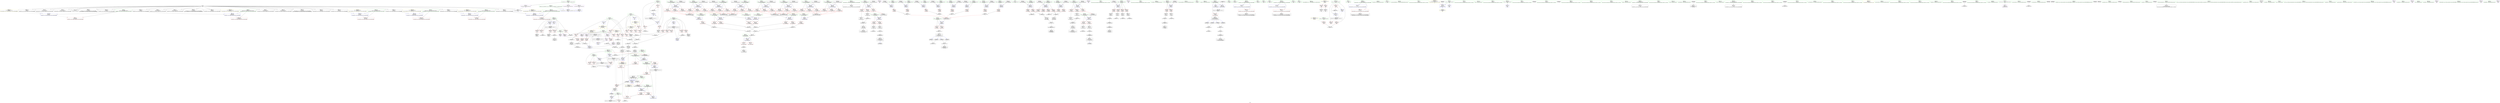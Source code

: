 digraph "SVFG" {
	label="SVFG";

	Node0x562bc9fb9890 [shape=record,color=grey,label="{NodeID: 0\nNullPtr}"];
	Node0x562bc9fb9890 -> Node0x562bc9fd7820[style=solid];
	Node0x562bc9fb9890 -> Node0x562bc9fd7920[style=solid];
	Node0x562bc9fb9890 -> Node0x562bc9fd79f0[style=solid];
	Node0x562bc9fb9890 -> Node0x562bc9fd7ac0[style=solid];
	Node0x562bc9fb9890 -> Node0x562bc9fd7b90[style=solid];
	Node0x562bc9fb9890 -> Node0x562bc9fd7c60[style=solid];
	Node0x562bc9fb9890 -> Node0x562bc9fd7d30[style=solid];
	Node0x562bc9fb9890 -> Node0x562bc9fd7e00[style=solid];
	Node0x562bc9fb9890 -> Node0x562bc9fd7ed0[style=solid];
	Node0x562bc9fb9890 -> Node0x562bc9fd7fa0[style=solid];
	Node0x562bc9fb9890 -> Node0x562bc9fd8070[style=solid];
	Node0x562bc9fb9890 -> Node0x562bc9fd8140[style=solid];
	Node0x562bc9fb9890 -> Node0x562bc9fd8210[style=solid];
	Node0x562bc9fb9890 -> Node0x562bc9fd82e0[style=solid];
	Node0x562bc9fb9890 -> Node0x562bc9fd83b0[style=solid];
	Node0x562bc9fb9890 -> Node0x562bc9fd8480[style=solid];
	Node0x562bc9fb9890 -> Node0x562bc9fd8550[style=solid];
	Node0x562bc9fb9890 -> Node0x562bc9fd8620[style=solid];
	Node0x562bc9fb9890 -> Node0x562bc9fd86f0[style=solid];
	Node0x562bc9fb9890 -> Node0x562bc9fe4db0[style=solid];
	Node0x562bc9ff9ab0 [shape=record,color=grey,label="{NodeID: 609\n640 = Binary(639, 641, )\n}"];
	Node0x562bc9ff9ab0 -> Node0x562bc9fd4b50[style=solid];
	Node0x562bc9fe0bc0 [shape=record,color=red,label="{NodeID: 277\n259\<--240\n\<--y3.addr\n_Z11isIntersectdddddddd\n|{<s0>10}}"];
	Node0x562bc9fe0bc0:s0 -> Node0x562bca041850[style=solid,color=red];
	Node0x562bc9fd1890 [shape=record,color=green,label="{NodeID: 111\n550\<--551\nsin\<--sin_field_insensitive\n_Z8toDoubleNSt7__cxx1112basic_stringIcSt11char_traitsIcESaIcEEE\n}"];
	Node0x562bc9fd1890 -> Node0x562bc9fd44d0[style=solid];
	Node0x562bc9fda940 [shape=record,color=blue,label="{NodeID: 388\n335\<--334\nc.addr\<--c\n_Z11isUpperCasec\n}"];
	Node0x562bc9fda940 -> Node0x562bc9fe1990[style=dashed];
	Node0x562bc9fda940 -> Node0x562bc9fe1a60[style=dashed];
	Node0x562bc9fd5d30 [shape=record,color=purple,label="{NodeID: 222\n749\<--33\n\<--.str.6\nmain\n}"];
	Node0x562bc9fd2240 [shape=record,color=green,label="{NodeID: 56\n131\<--132\ny1.addr\<--y1.addr_field_insensitive\n_Z5distRdddd\n}"];
	Node0x562bc9fd2240 -> Node0x562bc9fdf430[style=solid];
	Node0x562bc9fd2240 -> Node0x562bc9fe5460[style=solid];
	Node0x562bca0400c0 [shape=record,color=black,label="{NodeID: 831\n228 = PHI()\n6th arg _Z11isIntersectdddddddd }"];
	Node0x562bca0400c0 -> Node0x562bc9fe6300[style=solid];
	Node0x562bca015ba0 [shape=record,color=black,label="{NodeID: 665\nMR_100V_3 = PHI(MR_100V_5, MR_100V_2, )\npts\{590 \}\n|{|<s4>31}}"];
	Node0x562bca015ba0 -> Node0x562bc9fe31f0[style=dashed];
	Node0x562bca015ba0 -> Node0x562bc9fe3bb0[style=dashed];
	Node0x562bca015ba0 -> Node0x562bc9fdbcc0[style=dashed];
	Node0x562bca015ba0 -> Node0x562bca015ba0[style=dashed];
	Node0x562bca015ba0:s4 -> Node0x562bca01b010[style=dashed,color=red];
	Node0x562bc9fe3940 [shape=record,color=red,label="{NodeID: 333\n611\<--610\n\<--arrayidx2\n_Z5solvev\n}"];
	Node0x562bc9fe3940 -> Node0x562bc9ffba30[style=solid];
	Node0x562bc9fd91b0 [shape=record,color=black,label="{NodeID: 167\n344\<--343\nconv1\<--\n_Z11isUpperCasec\n}"];
	Node0x562bc9fd91b0 -> Node0x562bc9ffd830[style=solid];
	Node0x562bc9fcb940 [shape=record,color=green,label="{NodeID: 1\n7\<--1\n__dso_handle\<--dummyObj\nGlob }"];
	Node0x562bc9ff9c30 [shape=record,color=grey,label="{NodeID: 610\n308 = Binary(306, 307, )\n}"];
	Node0x562bc9fe0c90 [shape=record,color=red,label="{NodeID: 278\n272\<--240\n\<--y3.addr\n_Z11isIntersectdddddddd\n|{<s0>12}}"];
	Node0x562bc9fe0c90:s0 -> Node0x562bca041050[style=solid,color=red];
	Node0x562bc9fd1960 [shape=record,color=green,label="{NodeID: 112\n552\<--553\nexn.slot\<--exn.slot_field_insensitive\n_Z8toDoubleNSt7__cxx1112basic_stringIcSt11char_traitsIcESaIcEEE\n}"];
	Node0x562bc9fd1960 -> Node0x562bc9fe2c40[style=solid];
	Node0x562bc9fd1960 -> Node0x562bc9fdb3d0[style=solid];
	Node0x562bc9fdaa10 [shape=record,color=blue,label="{NodeID: 389\n354\<--353\nc.addr\<--c\n_Z11isLowerCasec\n}"];
	Node0x562bc9fdaa10 -> Node0x562bc9fe1b30[style=dashed];
	Node0x562bc9fdaa10 -> Node0x562bc9fe1c00[style=dashed];
	Node0x562bc9fd5e00 [shape=record,color=purple,label="{NodeID: 223\n760\<--35\n\<--.str.7\nmain\n}"];
	Node0x562bc9fd2310 [shape=record,color=green,label="{NodeID: 57\n133\<--134\nx2.addr\<--x2.addr_field_insensitive\n_Z5distRdddd\n}"];
	Node0x562bc9fd2310 -> Node0x562bc9fdf500[style=solid];
	Node0x562bc9fd2310 -> Node0x562bc9fe5530[style=solid];
	Node0x562bca040190 [shape=record,color=black,label="{NodeID: 832\n229 = PHI()\n7th arg _Z11isIntersectdddddddd }"];
	Node0x562bca040190 -> Node0x562bc9fda600[style=solid];
	Node0x562bca0160a0 [shape=record,color=black,label="{NodeID: 666\nMR_102V_3 = PHI(MR_102V_4, MR_102V_2, )\npts\{592 \}\n}"];
	Node0x562bca0160a0 -> Node0x562bc9fe32c0[style=dashed];
	Node0x562bca0160a0 -> Node0x562bc9fe3390[style=dashed];
	Node0x562bca0160a0 -> Node0x562bc9fe3460[style=dashed];
	Node0x562bca0160a0 -> Node0x562bc9fe3530[style=dashed];
	Node0x562bca0160a0 -> Node0x562bc9fe3600[style=dashed];
	Node0x562bca0160a0 -> Node0x562bc9fdbd90[style=dashed];
	Node0x562bc9fe3a10 [shape=record,color=red,label="{NodeID: 334\n631\<--630\n\<--arrayidx7\n_Z5solvev\n}"];
	Node0x562bc9fe3a10 -> Node0x562bc9ffa530[style=solid];
	Node0x562bc9fd9280 [shape=record,color=black,label="{NodeID: 168\n333\<--348\n_Z11isUpperCasec_ret\<--\n_Z11isUpperCasec\n|{<s0>16}}"];
	Node0x562bc9fd9280:s0 -> Node0x562bca042ca0[style=solid,color=blue];
	Node0x562bc9fca6f0 [shape=record,color=green,label="{NodeID: 2\n9\<--1\n\<--dummyObj\nCan only get source location for instruction, argument, global var or function.}"];
	Node0x562bc9ff9db0 [shape=record,color=grey,label="{NodeID: 611\n620 = Binary(619, 212, )\n}"];
	Node0x562bc9ff9db0 -> Node0x562bc9fdb7e0[style=solid];
	Node0x562bc9fe0d60 [shape=record,color=red,label="{NodeID: 279\n279\<--240\n\<--y3.addr\n_Z11isIntersectdddddddd\n|{<s0>13}}"];
	Node0x562bc9fe0d60:s0 -> Node0x562bca041050[style=solid,color=red];
	Node0x562bc9fd1a30 [shape=record,color=green,label="{NodeID: 113\n554\<--555\nehselector.slot\<--ehselector.slot_field_insensitive\n_Z8toDoubleNSt7__cxx1112basic_stringIcSt11char_traitsIcESaIcEEE\n}"];
	Node0x562bc9fd1a30 -> Node0x562bc9fe2d10[style=solid];
	Node0x562bc9fd1a30 -> Node0x562bc9fdb4a0[style=solid];
	Node0x562bc9fdaae0 [shape=record,color=blue,label="{NodeID: 390\n373\<--372\nc.addr\<--c\n_Z8isLetterc\n}"];
	Node0x562bc9fdaae0 -> Node0x562bc9fe1cd0[style=dashed];
	Node0x562bc9fdaae0 -> Node0x562bc9fe1da0[style=dashed];
	Node0x562bc9fdaae0 -> Node0x562bc9fe1e70[style=dashed];
	Node0x562bc9fdaae0 -> Node0x562bc9fe1f40[style=dashed];
	Node0x562bc9fd5ed0 [shape=record,color=purple,label="{NodeID: 224\n771\<--37\n\<--.str.8\nmain\n}"];
	Node0x562bc9fd23e0 [shape=record,color=green,label="{NodeID: 58\n135\<--136\ny2.addr\<--y2.addr_field_insensitive\n_Z5distRdddd\n}"];
	Node0x562bc9fd23e0 -> Node0x562bc9fdf5d0[style=solid];
	Node0x562bc9fd23e0 -> Node0x562bc9fe5600[style=solid];
	Node0x562bca040260 [shape=record,color=black,label="{NodeID: 833\n80 = PHI()\n0th arg _Z4distdddd }"];
	Node0x562bca040260 -> Node0x562bc9fe4f80[style=solid];
	Node0x562bca0165a0 [shape=record,color=black,label="{NodeID: 667\nMR_104V_2 = PHI(MR_104V_3, MR_104V_1, )\npts\{594 \}\n}"];
	Node0x562bca0165a0 -> Node0x562bc9fdbbf0[style=dashed];
	Node0x562bc9fe3ae0 [shape=record,color=red,label="{NodeID: 335\n664\<--663\n\<--arrayidx25\n_Z5solvev\n}"];
	Node0x562bc9fe3ae0 -> Node0x562bc9ffa9b0[style=solid];
	Node0x562bc9fd9350 [shape=record,color=black,label="{NodeID: 169\n358\<--357\nconv\<--\n_Z11isLowerCasec\n}"];
	Node0x562bc9fd9350 -> Node0x562bc9ffd0b0[style=solid];
	Node0x562bc9fcdba0 [shape=record,color=green,label="{NodeID: 3\n12\<--1\n\<--dummyObj\nCan only get source location for instruction, argument, global var or function.}"];
	Node0x562bc9ff9f30 [shape=record,color=grey,label="{NodeID: 612\n104 = Binary(102, 103, )\n|{<s0>5}}"];
	Node0x562bc9ff9f30:s0 -> Node0x562bca03f750[style=solid,color=red];
	Node0x562bc9fe0e30 [shape=record,color=red,label="{NodeID: 280\n265\<--242\n\<--x4.addr\n_Z11isIntersectdddddddd\n|{<s0>11}}"];
	Node0x562bc9fe0e30:s0 -> Node0x562bca041650[style=solid,color=red];
	Node0x562bc9fd64f0 [shape=record,color=green,label="{NodeID: 114\n560\<--561\n_ZNSirsERd\<--_ZNSirsERd_field_insensitive\n}"];
	Node0x562bc9fdabb0 [shape=record,color=blue,label="{NodeID: 391\n400\<--399\nc.addr\<--c\n_Z7isDigitc\n}"];
	Node0x562bc9fdabb0 -> Node0x562bc9fe2010[style=dashed];
	Node0x562bc9fdabb0 -> Node0x562bc9fe20e0[style=dashed];
	Node0x562bc9fd5fa0 [shape=record,color=purple,label="{NodeID: 225\n796\<--39\nllvm.global_ctors_0\<--llvm.global_ctors\nGlob }"];
	Node0x562bc9fd5fa0 -> Node0x562bc9fe4bb0[style=solid];
	Node0x562bc9fd24b0 [shape=record,color=green,label="{NodeID: 59\n151\<--152\n_Z9crossOperdddddd\<--_Z9crossOperdddddd_field_insensitive\n}"];
	Node0x562bca040330 [shape=record,color=black,label="{NodeID: 834\n81 = PHI()\n1st arg _Z4distdddd }"];
	Node0x562bca040330 -> Node0x562bc9fe5050[style=solid];
	Node0x562bc9fe3bb0 [shape=record,color=red,label="{NodeID: 336\n688\<--687\n\<--call35\n_Z5solvev\n}"];
	Node0x562bc9fe3bb0 -> Node0x562bc9fd4e90[style=solid];
	Node0x562bc9fd9420 [shape=record,color=black,label="{NodeID: 170\n363\<--362\nconv1\<--\n_Z11isLowerCasec\n}"];
	Node0x562bc9fd9420 -> Node0x562bc9ffd230[style=solid];
	Node0x562bc9fcdc30 [shape=record,color=green,label="{NodeID: 4\n21\<--1\n.str\<--dummyObj\nGlob }"];
	Node0x562bc9ffa0b0 [shape=record,color=grey,label="{NodeID: 613\n625 = Binary(623, 624, )\n}"];
	Node0x562bc9ffa0b0 -> Node0x562bc9ffa3b0[style=solid];
	Node0x562bc9fe0f00 [shape=record,color=red,label="{NodeID: 281\n273\<--242\n\<--x4.addr\n_Z11isIntersectdddddddd\n|{<s0>12}}"];
	Node0x562bc9fe0f00:s0 -> Node0x562bca041250[style=solid,color=red];
	Node0x562bc9fd65c0 [shape=record,color=green,label="{NodeID: 115\n580\<--581\n_Z5solvev\<--_Z5solvev_field_insensitive\n}"];
	Node0x562bc9fdac80 [shape=record,color=blue,label="{NodeID: 392\n419\<--418\nc.addr\<--c\n_Z11toLowerCasec\n}"];
	Node0x562bc9fdac80 -> Node0x562bc9fe21b0[style=dashed];
	Node0x562bc9fdac80 -> Node0x562bc9fe2280[style=dashed];
	Node0x562bc9fdac80 -> Node0x562bc9fe2350[style=dashed];
	Node0x562bc9fd60a0 [shape=record,color=purple,label="{NodeID: 226\n797\<--39\nllvm.global_ctors_1\<--llvm.global_ctors\nGlob }"];
	Node0x562bc9fd60a0 -> Node0x562bc9fe4cb0[style=solid];
	Node0x562bc9fd25b0 [shape=record,color=green,label="{NodeID: 60\n160\<--161\nretval\<--retval_field_insensitive\n_Z9crossOperdddddd\n}"];
	Node0x562bc9fd25b0 -> Node0x562bc9fdf6a0[style=solid];
	Node0x562bc9fd25b0 -> Node0x562bc9fe5c80[style=solid];
	Node0x562bc9fd25b0 -> Node0x562bc9fe5d50[style=solid];
	Node0x562bca040400 [shape=record,color=black,label="{NodeID: 835\n82 = PHI()\n2nd arg _Z4distdddd }"];
	Node0x562bca040400 -> Node0x562bc9fe5120[style=solid];
	Node0x562bca016fa0 [shape=record,color=black,label="{NodeID: 669\nMR_111V_3 = PHI(MR_111V_4, MR_111V_2, )\npts\{694 \}\n}"];
	Node0x562bca016fa0 -> Node0x562bc9fe3c80[style=dashed];
	Node0x562bc9fe3c80 [shape=record,color=red,label="{NodeID: 337\n713\<--693\n\<--retval\n_ZSt3minIdERKT_S2_S2_\n}"];
	Node0x562bc9fe3c80 -> Node0x562bc9fd4f60[style=solid];
	Node0x562bc9fd94f0 [shape=record,color=black,label="{NodeID: 171\n352\<--367\n_Z11isLowerCasec_ret\<--\n_Z11isLowerCasec\n|{<s0>17}}"];
	Node0x562bc9fd94f0:s0 -> Node0x562bca043420[style=solid,color=blue];
	Node0x562bc9fcdcc0 [shape=record,color=green,label="{NodeID: 5\n23\<--1\n.str.2\<--dummyObj\nGlob }"];
	Node0x562bc9ffa230 [shape=record,color=grey,label="{NodeID: 614\n427 = Binary(426, 428, )\n}"];
	Node0x562bc9ffa230 -> Node0x562bc9ff6510[style=solid];
	Node0x562bc9fe0fd0 [shape=record,color=red,label="{NodeID: 282\n280\<--242\n\<--x4.addr\n_Z11isIntersectdddddddd\n|{<s0>13}}"];
	Node0x562bc9fe0fd0:s0 -> Node0x562bca041250[style=solid,color=red];
	Node0x562bc9fd66c0 [shape=record,color=green,label="{NodeID: 116\n583\<--584\ni\<--i_field_insensitive\n_Z5solvev\n}"];
	Node0x562bc9fd66c0 -> Node0x562bc9fe2de0[style=solid];
	Node0x562bc9fd66c0 -> Node0x562bc9fe2eb0[style=solid];
	Node0x562bc9fd66c0 -> Node0x562bc9fe2f80[style=solid];
	Node0x562bc9fd66c0 -> Node0x562bc9fe3050[style=solid];
	Node0x562bc9fd66c0 -> Node0x562bc9fe3120[style=solid];
	Node0x562bc9fd66c0 -> Node0x562bc9fdb640[style=solid];
	Node0x562bc9fd66c0 -> Node0x562bc9fdb7e0[style=solid];
	Node0x562bc9fdad50 [shape=record,color=blue,label="{NodeID: 393\n440\<--439\nc.addr\<--c\n_Z11toUpperCasec\n}"];
	Node0x562bc9fdad50 -> Node0x562bc9fe2420[style=dashed];
	Node0x562bc9fdad50 -> Node0x562bc9fe24f0[style=dashed];
	Node0x562bc9fdad50 -> Node0x562bc9fe25c0[style=dashed];
	Node0x562bc9fd61a0 [shape=record,color=purple,label="{NodeID: 227\n798\<--39\nllvm.global_ctors_2\<--llvm.global_ctors\nGlob }"];
	Node0x562bc9fd61a0 -> Node0x562bc9fe4db0[style=solid];
	Node0x562bc9fd2680 [shape=record,color=green,label="{NodeID: 61\n162\<--163\nx0.addr\<--x0.addr_field_insensitive\n_Z9crossOperdddddd\n}"];
	Node0x562bc9fd2680 -> Node0x562bc9fdf770[style=solid];
	Node0x562bc9fd2680 -> Node0x562bc9fdf840[style=solid];
	Node0x562bc9fd2680 -> Node0x562bc9fe56d0[style=solid];
	Node0x562bca0404d0 [shape=record,color=black,label="{NodeID: 836\n83 = PHI()\n3rd arg _Z4distdddd }"];
	Node0x562bca0404d0 -> Node0x562bc9fe51f0[style=solid];
	Node0x562bc9fe3d50 [shape=record,color=red,label="{NodeID: 338\n703\<--695\n\<--__a.addr\n_ZSt3minIdERKT_S2_S2_\n}"];
	Node0x562bc9fe3d50 -> Node0x562bc9fe4160[style=solid];
	Node0x562bc9fd95c0 [shape=record,color=black,label="{NodeID: 172\n377\<--376\nconv\<--\n_Z8isLetterc\n}"];
	Node0x562bc9fd95c0 -> Node0x562bc9ffe2b0[style=solid];
	Node0x562bc9fcdd50 [shape=record,color=green,label="{NodeID: 6\n25\<--1\nstdin\<--dummyObj\nGlob }"];
	Node0x562bc9ffa3b0 [shape=record,color=grey,label="{NodeID: 615\n626 = Binary(625, 212, )\n}"];
	Node0x562bc9ffa3b0 -> Node0x562bc9fd48e0[style=solid];
	Node0x562bc9fe10a0 [shape=record,color=red,label="{NodeID: 283\n266\<--244\n\<--y4.addr\n_Z11isIntersectdddddddd\n|{<s0>11}}"];
	Node0x562bc9fe10a0:s0 -> Node0x562bca041850[style=solid,color=red];
	Node0x562bc9fd6790 [shape=record,color=green,label="{NodeID: 117\n585\<--586\nR1\<--R1_field_insensitive\n_Z5solvev\n|{|<s1>30}}"];
	Node0x562bc9fd6790 -> Node0x562bc9fdb8b0[style=solid];
	Node0x562bc9fd6790:s1 -> Node0x562bca0406d0[style=solid,color=red];
	Node0x562bc9fdae20 [shape=record,color=blue,label="{NodeID: 394\n460\<--12\nr\<--\n_Z5toIntNSt7__cxx1112basic_stringIcSt11char_traitsIcESaIcEEE\n}"];
	Node0x562bc9fdae20 -> Node0x562bc9fe2690[style=dashed];
	Node0x562bc9fd62a0 [shape=record,color=red,label="{NodeID: 228\n601\<--11\n\<--n\n_Z5solvev\n}"];
	Node0x562bc9fd62a0 -> Node0x562bc9ffdfb0[style=solid];
	Node0x562bc9fd2750 [shape=record,color=green,label="{NodeID: 62\n164\<--165\ny0.addr\<--y0.addr_field_insensitive\n_Z9crossOperdddddd\n}"];
	Node0x562bc9fd2750 -> Node0x562bc9fdf910[style=solid];
	Node0x562bc9fd2750 -> Node0x562bc9fdf9e0[style=solid];
	Node0x562bc9fd2750 -> Node0x562bc9fe57a0[style=solid];
	Node0x562bca0405d0 [shape=record,color=black,label="{NodeID: 837\n418 = PHI()\n0th arg _Z11toLowerCasec }"];
	Node0x562bca0405d0 -> Node0x562bc9fdac80[style=solid];
	Node0x562bc9fe3e20 [shape=record,color=red,label="{NodeID: 339\n710\<--695\n\<--__a.addr\n_ZSt3minIdERKT_S2_S2_\n}"];
	Node0x562bc9fe3e20 -> Node0x562bc9fdc0d0[style=solid];
	Node0x562bc9fd9690 [shape=record,color=black,label="{NodeID: 173\n381\<--380\nconv1\<--\n_Z8isLetterc\n}"];
	Node0x562bc9fd9690 -> Node0x562bc9ffde30[style=solid];
	Node0x562bc9fce590 [shape=record,color=green,label="{NodeID: 7\n26\<--1\n.str.3\<--dummyObj\nGlob }"];
	Node0x562bc9ffa530 [shape=record,color=grey,label="{NodeID: 616\n632 = Binary(597, 631, )\n}"];
	Node0x562bc9ffa530 -> Node0x562bc9ffab30[style=solid];
	Node0x562bc9fe1170 [shape=record,color=red,label="{NodeID: 284\n274\<--244\n\<--y4.addr\n_Z11isIntersectdddddddd\n|{<s0>12}}"];
	Node0x562bc9fe1170:s0 -> Node0x562bca041450[style=solid,color=red];
	Node0x562bc9fd6860 [shape=record,color=green,label="{NodeID: 118\n587\<--588\nR2\<--R2_field_insensitive\n_Z5solvev\n|{|<s1>30}}"];
	Node0x562bc9fd6860 -> Node0x562bc9fdb980[style=solid];
	Node0x562bc9fd6860:s1 -> Node0x562bca040970[style=solid,color=red];
	Node0x562bc9fdaef0 [shape=record,color=blue,label="{NodeID: 395\n464\<--483\nexn.slot\<--\n_Z5toIntNSt7__cxx1112basic_stringIcSt11char_traitsIcESaIcEEE\n}"];
	Node0x562bc9fdaef0 -> Node0x562bc9fe2760[style=dashed];
	Node0x562bc9fd6370 [shape=record,color=red,label="{NodeID: 229\n624\<--11\n\<--n\n_Z5solvev\n}"];
	Node0x562bc9fd6370 -> Node0x562bc9ffa0b0[style=solid];
	Node0x562bc9fd2820 [shape=record,color=green,label="{NodeID: 63\n166\<--167\nx1.addr\<--x1.addr_field_insensitive\n_Z9crossOperdddddd\n}"];
	Node0x562bc9fd2820 -> Node0x562bc9fdfab0[style=solid];
	Node0x562bc9fd2820 -> Node0x562bc9fe5870[style=solid];
	Node0x562bca0406d0 [shape=record,color=black,label="{NodeID: 838\n691 = PHI(585, 684, )\n0th arg _ZSt3minIdERKT_S2_S2_ }"];
	Node0x562bca0406d0 -> Node0x562bc9fdbe60[style=solid];
	Node0x562bc9fe3ef0 [shape=record,color=red,label="{NodeID: 340\n701\<--697\n\<--__b.addr\n_ZSt3minIdERKT_S2_S2_\n}"];
	Node0x562bc9fe3ef0 -> Node0x562bc9fe4090[style=solid];
	Node0x562bc9fd9760 [shape=record,color=black,label="{NodeID: 174\n385\<--384\nconv3\<--\n_Z8isLetterc\n}"];
	Node0x562bc9fd9760 -> Node0x562bc9ffe130[style=solid];
	Node0x562bc9fce620 [shape=record,color=green,label="{NodeID: 8\n28\<--1\n.str.4\<--dummyObj\nGlob }"];
	Node0x562bc9ffa6b0 [shape=record,color=grey,label="{NodeID: 617\n634 = Binary(633, 212, )\n}"];
	Node0x562bc9ffa6b0 -> Node0x562bc9fd4a80[style=solid];
	Node0x562bc9fe1240 [shape=record,color=red,label="{NodeID: 285\n281\<--244\n\<--y4.addr\n_Z11isIntersectdddddddd\n|{<s0>13}}"];
	Node0x562bc9fe1240:s0 -> Node0x562bca041450[style=solid,color=red];
	Node0x562bc9fd6930 [shape=record,color=green,label="{NodeID: 119\n589\<--590\nR3\<--R3_field_insensitive\n_Z5solvev\n|{|<s3>31}}"];
	Node0x562bc9fd6930 -> Node0x562bc9fe31f0[style=solid];
	Node0x562bc9fd6930 -> Node0x562bc9fdba50[style=solid];
	Node0x562bc9fd6930 -> Node0x562bc9fdbcc0[style=solid];
	Node0x562bc9fd6930:s3 -> Node0x562bca040970[style=solid,color=red];
	Node0x562bc9fdafc0 [shape=record,color=blue,label="{NodeID: 396\n466\<--485\nehselector.slot\<--\n_Z5toIntNSt7__cxx1112basic_stringIcSt11char_traitsIcESaIcEEE\n}"];
	Node0x562bc9fdafc0 -> Node0x562bc9fe2830[style=dashed];
	Node0x562bc9fd6440 [shape=record,color=red,label="{NodeID: 230\n628\<--11\n\<--n\n_Z5solvev\n}"];
	Node0x562bc9fd6440 -> Node0x562bc9fd49b0[style=solid];
	Node0x562bc9fd28f0 [shape=record,color=green,label="{NodeID: 64\n168\<--169\ny1.addr\<--y1.addr_field_insensitive\n_Z9crossOperdddddd\n}"];
	Node0x562bc9fd28f0 -> Node0x562bc9fdfb80[style=solid];
	Node0x562bc9fd28f0 -> Node0x562bc9fe5940[style=solid];
	Node0x562bca040970 [shape=record,color=black,label="{NodeID: 839\n692 = PHI(587, 589, )\n1st arg _ZSt3minIdERKT_S2_S2_ }"];
	Node0x562bca040970 -> Node0x562bc9fdbf30[style=solid];
	Node0x562bc9fe3fc0 [shape=record,color=red,label="{NodeID: 341\n707\<--697\n\<--__b.addr\n_ZSt3minIdERKT_S2_S2_\n}"];
	Node0x562bc9fe3fc0 -> Node0x562bc9fdc000[style=solid];
	Node0x562bc9fd9830 [shape=record,color=black,label="{NodeID: 175\n389\<--388\nconv5\<--\n_Z8isLetterc\n}"];
	Node0x562bc9fd9830 -> Node0x562bc9ffdcb0[style=solid];
	Node0x562bc9fce6b0 [shape=record,color=green,label="{NodeID: 9\n30\<--1\nstdout\<--dummyObj\nGlob }"];
	Node0x562bc9ffa830 [shape=record,color=grey,label="{NodeID: 618\n637 = Binary(627, 636, )\n}"];
	Node0x562bc9ffa830 -> Node0x562bc9fdb8b0[style=solid];
	Node0x562bc9fe1310 [shape=record,color=red,label="{NodeID: 286\n306\<--297\n\<--s.addr\n_Z8isMiddleddd\n}"];
	Node0x562bc9fe1310 -> Node0x562bc9ff9c30[style=solid];
	Node0x562bc9fd6a00 [shape=record,color=green,label="{NodeID: 120\n591\<--592\ni15\<--i15_field_insensitive\n_Z5solvev\n}"];
	Node0x562bc9fd6a00 -> Node0x562bc9fe32c0[style=solid];
	Node0x562bc9fd6a00 -> Node0x562bc9fe3390[style=solid];
	Node0x562bc9fd6a00 -> Node0x562bc9fe3460[style=solid];
	Node0x562bc9fd6a00 -> Node0x562bc9fe3530[style=solid];
	Node0x562bc9fd6a00 -> Node0x562bc9fe3600[style=solid];
	Node0x562bc9fd6a00 -> Node0x562bc9fdbb20[style=solid];
	Node0x562bc9fd6a00 -> Node0x562bc9fdbd90[style=solid];
	Node0x562bc9fdb090 [shape=record,color=blue,label="{NodeID: 397\n511\<--520\nr\<--\n_Z7toInt64NSt7__cxx1112basic_stringIcSt11char_traitsIcESaIcEEE\n}"];
	Node0x562bc9fdb090 -> Node0x562bc9fe2900[style=dashed];
	Node0x562bc9fde660 [shape=record,color=red,label="{NodeID: 231\n649\<--11\n\<--n\n_Z5solvev\n}"];
	Node0x562bc9fde660 -> Node0x562bc9ffd6b0[style=solid];
	Node0x562bc9fd29c0 [shape=record,color=green,label="{NodeID: 65\n170\<--171\nx2.addr\<--x2.addr_field_insensitive\n_Z9crossOperdddddd\n}"];
	Node0x562bc9fd29c0 -> Node0x562bc9fdfc50[style=solid];
	Node0x562bc9fd29c0 -> Node0x562bc9fe5a10[style=solid];
	Node0x562bca040af0 [shape=record,color=black,label="{NodeID: 840\n439 = PHI()\n0th arg _Z11toUpperCasec }"];
	Node0x562bca040af0 -> Node0x562bc9fdad50[style=solid];
	Node0x562bca018630 [shape=record,color=yellow,style=double,label="{NodeID: 674\n74V_1 = ENCHI(MR_74V_0)\npts\{465 \}\nFun[_Z5toIntNSt7__cxx1112basic_stringIcSt11char_traitsIcESaIcEEE]}"];
	Node0x562bca018630 -> Node0x562bc9fdaef0[style=dashed];
	Node0x562bc9fe4090 [shape=record,color=red,label="{NodeID: 342\n702\<--701\n\<--\n_ZSt3minIdERKT_S2_S2_\n}"];
	Node0x562bc9fe4090 -> Node0x562bc9ffd3b0[style=solid];
	Node0x562bc9fd9900 [shape=record,color=black,label="{NodeID: 176\n371\<--394\n_Z8isLetterc_ret\<--\n_Z8isLetterc\n}"];
	Node0x562bc9fce740 [shape=record,color=green,label="{NodeID: 10\n31\<--1\n.str.5\<--dummyObj\nGlob }"];
	Node0x562bc9ffa9b0 [shape=record,color=grey,label="{NodeID: 619\n665 = Binary(597, 664, )\n}"];
	Node0x562bc9ffa9b0 -> Node0x562bc9ffae30[style=solid];
	Node0x562bc9fe13e0 [shape=record,color=red,label="{NodeID: 287\n318\<--297\n\<--s.addr\n_Z8isMiddleddd\n}"];
	Node0x562bc9fe13e0 -> Node0x562bc9ffcc30[style=solid];
	Node0x562bc9fd6ad0 [shape=record,color=green,label="{NodeID: 121\n593\<--594\nt\<--t_field_insensitive\n_Z5solvev\n}"];
	Node0x562bc9fd6ad0 -> Node0x562bc9fe36d0[style=solid];
	Node0x562bc9fd6ad0 -> Node0x562bc9fe37a0[style=solid];
	Node0x562bc9fd6ad0 -> Node0x562bc9fdbbf0[style=solid];
	Node0x562bc9fdb160 [shape=record,color=blue,label="{NodeID: 398\n515\<--530\nexn.slot\<--\n_Z7toInt64NSt7__cxx1112basic_stringIcSt11char_traitsIcESaIcEEE\n}"];
	Node0x562bc9fdb160 -> Node0x562bc9fe29d0[style=dashed];
	Node0x562bc9fde730 [shape=record,color=red,label="{NodeID: 232\n652\<--11\n\<--n\n_Z5solvev\n}"];
	Node0x562bc9fde730 -> Node0x562bc9ffb430[style=solid];
	Node0x562bc9fd2a90 [shape=record,color=green,label="{NodeID: 66\n172\<--173\ny2.addr\<--y2.addr_field_insensitive\n_Z9crossOperdddddd\n}"];
	Node0x562bc9fd2a90 -> Node0x562bc9fdfd20[style=solid];
	Node0x562bc9fd2a90 -> Node0x562bc9fe5ae0[style=solid];
	Node0x562bca040bc0 [shape=record,color=black,label="{NodeID: 841\n353 = PHI(443, )\n0th arg _Z11isLowerCasec }"];
	Node0x562bca040bc0 -> Node0x562bc9fdaa10[style=solid];
	Node0x562bca018710 [shape=record,color=yellow,style=double,label="{NodeID: 675\n76V_1 = ENCHI(MR_76V_0)\npts\{467 \}\nFun[_Z5toIntNSt7__cxx1112basic_stringIcSt11char_traitsIcESaIcEEE]}"];
	Node0x562bca018710 -> Node0x562bc9fdafc0[style=dashed];
	Node0x562bc9fe4160 [shape=record,color=red,label="{NodeID: 343\n704\<--703\n\<--\n_ZSt3minIdERKT_S2_S2_\n}"];
	Node0x562bc9fe4160 -> Node0x562bc9ffd3b0[style=solid];
	Node0x562bc9fd99d0 [shape=record,color=black,label="{NodeID: 177\n404\<--403\nconv\<--\n_Z7isDigitc\n}"];
	Node0x562bc9fd99d0 -> Node0x562bc9ffc630[style=solid];
	Node0x562bc9fce7d0 [shape=record,color=green,label="{NodeID: 11\n33\<--1\n.str.6\<--dummyObj\nGlob }"];
	Node0x562bc9ffab30 [shape=record,color=grey,label="{NodeID: 620\n636 = Binary(632, 635, )\n}"];
	Node0x562bc9ffab30 -> Node0x562bc9ffa830[style=solid];
	Node0x562bc9fe14b0 [shape=record,color=red,label="{NodeID: 288\n307\<--299\n\<--m.addr\n_Z8isMiddleddd\n}"];
	Node0x562bc9fe14b0 -> Node0x562bc9ff9c30[style=solid];
	Node0x562bc9fd6ba0 [shape=record,color=green,label="{NodeID: 122\n685\<--686\n_ZSt3minIdERKT_S2_S2_\<--_ZSt3minIdERKT_S2_S2__field_insensitive\n}"];
	Node0x562bca01c330 [shape=record,color=yellow,style=double,label="{NodeID: 731\n119V_1 = ENCHI(MR_119V_0)\npts\{1 \}\nFun[main]}"];
	Node0x562bca01c330 -> Node0x562bc9fdece0[style=dashed];
	Node0x562bca01c330 -> Node0x562bc9fdedb0[style=dashed];
	Node0x562bc9fdb230 [shape=record,color=blue,label="{NodeID: 399\n517\<--532\nehselector.slot\<--\n_Z7toInt64NSt7__cxx1112basic_stringIcSt11char_traitsIcESaIcEEE\n}"];
	Node0x562bc9fdb230 -> Node0x562bc9fe2aa0[style=dashed];
	Node0x562bc9fde800 [shape=record,color=red,label="{NodeID: 233\n754\<--11\n\<--n\nmain\n}"];
	Node0x562bc9fde800 -> Node0x562bc9ffcdb0[style=solid];
	Node0x562bc9fd2b60 [shape=record,color=green,label="{NodeID: 67\n174\<--175\nt\<--t_field_insensitive\n_Z9crossOperdddddd\n}"];
	Node0x562bc9fd2b60 -> Node0x562bc9fdfdf0[style=solid];
	Node0x562bc9fd2b60 -> Node0x562bc9fdfec0[style=solid];
	Node0x562bc9fd2b60 -> Node0x562bc9fe5bb0[style=solid];
	Node0x562bca040cd0 [shape=record,color=black,label="{NodeID: 842\n154 = PHI(254, 261, 271, 278, )\n0th arg _Z9crossOperdddddd }"];
	Node0x562bca040cd0 -> Node0x562bc9fe56d0[style=solid];
	Node0x562bc9fe4230 [shape=record,color=red,label="{NodeID: 344\n746\<--720\n\<--testcase\nmain\n}"];
	Node0x562bc9fe4230 -> Node0x562bc9ffc030[style=solid];
	Node0x562bc9fd9aa0 [shape=record,color=black,label="{NodeID: 178\n409\<--408\nconv1\<--\n_Z7isDigitc\n}"];
	Node0x562bc9fd9aa0 -> Node0x562bc9ffc7b0[style=solid];
	Node0x562bc9fce860 [shape=record,color=green,label="{NodeID: 12\n35\<--1\n.str.7\<--dummyObj\nGlob }"];
	Node0x562bc9ffacb0 [shape=record,color=grey,label="{NodeID: 621\n667 = Binary(666, 212, )\n}"];
	Node0x562bc9ffacb0 -> Node0x562bc9fd4dc0[style=solid];
	Node0x562bc9fe1580 [shape=record,color=red,label="{NodeID: 289\n313\<--299\n\<--m.addr\n_Z8isMiddleddd\n}"];
	Node0x562bc9fe1580 -> Node0x562bc9ff9330[style=solid];
	Node0x562bc9fd6ca0 [shape=record,color=green,label="{NodeID: 123\n693\<--694\nretval\<--retval_field_insensitive\n_ZSt3minIdERKT_S2_S2_\n}"];
	Node0x562bc9fd6ca0 -> Node0x562bc9fe3c80[style=solid];
	Node0x562bc9fd6ca0 -> Node0x562bc9fdc000[style=solid];
	Node0x562bc9fd6ca0 -> Node0x562bc9fdc0d0[style=solid];
	Node0x562bca01c440 [shape=record,color=yellow,style=double,label="{NodeID: 732\n90V_1 = ENCHI(MR_90V_0)\npts\{13 \}\nFun[main]|{|<s1>37}}"];
	Node0x562bca01c440 -> Node0x562bc9fde800[style=dashed];
	Node0x562bca01c440:s1 -> Node0x562bca01b740[style=dashed,color=red];
	Node0x562bc9fdb300 [shape=record,color=blue,label="{NodeID: 400\n548\<--9\nr\<--\n_Z8toDoubleNSt7__cxx1112basic_stringIcSt11char_traitsIcESaIcEEE\n}"];
	Node0x562bc9fdb300 -> Node0x562bc9fe2b70[style=dashed];
	Node0x562bc9fde8d0 [shape=record,color=red,label="{NodeID: 234\n623\<--14\n\<--m\n_Z5solvev\n}"];
	Node0x562bc9fde8d0 -> Node0x562bc9ffa0b0[style=solid];
	Node0x562bc9fd2c30 [shape=record,color=green,label="{NodeID: 68\n200\<--201\nllvm.fabs.f64\<--llvm.fabs.f64_field_insensitive\n}"];
	Node0x562bca041050 [shape=record,color=black,label="{NodeID: 843\n155 = PHI(255, 262, 272, 279, )\n1st arg _Z9crossOperdddddd }"];
	Node0x562bca041050 -> Node0x562bc9fe57a0[style=solid];
	Node0x562bca018900 [shape=record,color=yellow,style=double,label="{NodeID: 677\n86V_1 = ENCHI(MR_86V_0)\npts\{553 \}\nFun[_Z8toDoubleNSt7__cxx1112basic_stringIcSt11char_traitsIcESaIcEEE]}"];
	Node0x562bca018900 -> Node0x562bc9fdb3d0[style=dashed];
	Node0x562bc9fe4300 [shape=record,color=red,label="{NodeID: 345\n745\<--722\n\<--case_id\nmain\n}"];
	Node0x562bc9fe4300 -> Node0x562bc9ffc030[style=solid];
	Node0x562bc9fd9b70 [shape=record,color=black,label="{NodeID: 179\n398\<--413\n_Z7isDigitc_ret\<--\n_Z7isDigitc\n}"];
	Node0x562bc9fce8f0 [shape=record,color=green,label="{NodeID: 13\n37\<--1\n.str.8\<--dummyObj\nGlob }"];
	Node0x562bc9ffae30 [shape=record,color=grey,label="{NodeID: 622\n669 = Binary(665, 668, )\n}"];
	Node0x562bc9ffae30 -> Node0x562bc9ffb8b0[style=solid];
	Node0x562bc9fe1650 [shape=record,color=red,label="{NodeID: 290\n319\<--299\n\<--m.addr\n_Z8isMiddleddd\n}"];
	Node0x562bc9fe1650 -> Node0x562bc9ffcc30[style=solid];
	Node0x562bc9fd6d70 [shape=record,color=green,label="{NodeID: 124\n695\<--696\n__a.addr\<--__a.addr_field_insensitive\n_ZSt3minIdERKT_S2_S2_\n}"];
	Node0x562bc9fd6d70 -> Node0x562bc9fe3d50[style=solid];
	Node0x562bc9fd6d70 -> Node0x562bc9fe3e20[style=solid];
	Node0x562bc9fd6d70 -> Node0x562bc9fdbe60[style=solid];
	Node0x562bc9fdb3d0 [shape=record,color=blue,label="{NodeID: 401\n552\<--566\nexn.slot\<--\n_Z8toDoubleNSt7__cxx1112basic_stringIcSt11char_traitsIcESaIcEEE\n}"];
	Node0x562bc9fdb3d0 -> Node0x562bc9fe2c40[style=dashed];
	Node0x562bc9fde9a0 [shape=record,color=red,label="{NodeID: 235\n633\<--14\n\<--m\n_Z5solvev\n}"];
	Node0x562bc9fde9a0 -> Node0x562bc9ffa6b0[style=solid];
	Node0x562bc9fd2d30 [shape=record,color=green,label="{NodeID: 69\n219\<--220\n_Z11isIntersectdddddddd\<--_Z11isIntersectdddddddd_field_insensitive\n}"];
	Node0x562bca041250 [shape=record,color=black,label="{NodeID: 844\n156 = PHI(256, 263, 273, 280, )\n2nd arg _Z9crossOperdddddd }"];
	Node0x562bca041250 -> Node0x562bc9fe5870[style=solid];
	Node0x562bca0189e0 [shape=record,color=yellow,style=double,label="{NodeID: 678\n88V_1 = ENCHI(MR_88V_0)\npts\{555 \}\nFun[_Z8toDoubleNSt7__cxx1112basic_stringIcSt11char_traitsIcESaIcEEE]}"];
	Node0x562bca0189e0 -> Node0x562bc9fdb4a0[style=dashed];
	Node0x562bc9fe43d0 [shape=record,color=red,label="{NodeID: 346\n769\<--722\n\<--case_id\nmain\n}"];
	Node0x562bc9fd9c40 [shape=record,color=black,label="{NodeID: 180\n426\<--425\nconv\<--\n_Z11toLowerCasec\n}"];
	Node0x562bc9fd9c40 -> Node0x562bc9ffa230[style=solid];
	Node0x562bc9fce980 [shape=record,color=green,label="{NodeID: 14\n40\<--1\n\<--dummyObj\nCan only get source location for instruction, argument, global var or function.}"];
	Node0x562bc9ffafb0 [shape=record,color=grey,label="{NodeID: 623\n448 = Binary(447, 428, )\n}"];
	Node0x562bc9ffafb0 -> Node0x562bc9ff59d0[style=solid];
	Node0x562bc9fe1720 [shape=record,color=red,label="{NodeID: 291\n323\<--299\n\<--m.addr\n_Z8isMiddleddd\n}"];
	Node0x562bc9fe1720 -> Node0x562bc9ffcab0[style=solid];
	Node0x562bc9fd6e40 [shape=record,color=green,label="{NodeID: 125\n697\<--698\n__b.addr\<--__b.addr_field_insensitive\n_ZSt3minIdERKT_S2_S2_\n}"];
	Node0x562bc9fd6e40 -> Node0x562bc9fe3ef0[style=solid];
	Node0x562bc9fd6e40 -> Node0x562bc9fe3fc0[style=solid];
	Node0x562bc9fd6e40 -> Node0x562bc9fdbf30[style=solid];
	Node0x562bca01c600 [shape=record,color=yellow,style=double,label="{NodeID: 734\n124V_1 = ENCHI(MR_124V_0)\npts\{721 \}\nFun[main]}"];
	Node0x562bca01c600 -> Node0x562bc9fe4230[style=dashed];
	Node0x562bc9fdb4a0 [shape=record,color=blue,label="{NodeID: 402\n554\<--568\nehselector.slot\<--\n_Z8toDoubleNSt7__cxx1112basic_stringIcSt11char_traitsIcESaIcEEE\n}"];
	Node0x562bc9fdb4a0 -> Node0x562bc9fe2d10[style=dashed];
	Node0x562bc9fdea70 [shape=record,color=red,label="{NodeID: 236\n639\<--14\n\<--m\n_Z5solvev\n}"];
	Node0x562bc9fdea70 -> Node0x562bc9ff9ab0[style=solid];
	Node0x562bc9fd2e30 [shape=record,color=green,label="{NodeID: 70\n230\<--231\nx1.addr\<--x1.addr_field_insensitive\n_Z11isIntersectdddddddd\n}"];
	Node0x562bc9fd2e30 -> Node0x562bc9fdff90[style=solid];
	Node0x562bc9fd2e30 -> Node0x562bc9fe0060[style=solid];
	Node0x562bc9fd2e30 -> Node0x562bc9fe0130[style=solid];
	Node0x562bc9fd2e30 -> Node0x562bc9fe5e20[style=solid];
	Node0x562bca041450 [shape=record,color=black,label="{NodeID: 845\n157 = PHI(257, 264, 274, 281, )\n3rd arg _Z9crossOperdddddd }"];
	Node0x562bca041450 -> Node0x562bc9fe5940[style=solid];
	Node0x562bca018ac0 [shape=record,color=yellow,style=double,label="{NodeID: 679\n2V_1 = ENCHI(MR_2V_0)\npts\{10 \}\nFun[_GLOBAL__sub_I_ACRushTC_0_1.cpp]|{<s0>40}}"];
	Node0x562bca018ac0:s0 -> Node0x562bc9fe4eb0[style=dashed,color=red];
	Node0x562bc9fe44a0 [shape=record,color=red,label="{NodeID: 347\n776\<--722\n\<--case_id\nmain\n}"];
	Node0x562bc9fe44a0 -> Node0x562bc9ff8bb0[style=solid];
	Node0x562bc9fd9d10 [shape=record,color=black,label="{NodeID: 181\n431\<--430\nconv1\<--\n_Z11toLowerCasec\n}"];
	Node0x562bc9fd9d10 -> Node0x562bc9ff6510[style=solid];
	Node0x562bc9fcea40 [shape=record,color=green,label="{NodeID: 15\n70\<--1\n\<--dummyObj\nCan only get source location for instruction, argument, global var or function.}"];
	Node0x562bc9ffb130 [shape=record,color=grey,label="{NodeID: 624\n659 = Binary(658, 212, )\n}"];
	Node0x562bc9ffb130 -> Node0x562bc9fd4c20[style=solid];
	Node0x562bc9fe17f0 [shape=record,color=red,label="{NodeID: 292\n312\<--301\n\<--t.addr\n_Z8isMiddleddd\n}"];
	Node0x562bc9fe17f0 -> Node0x562bc9ff9330[style=solid];
	Node0x562bc9fd6f10 [shape=record,color=green,label="{NodeID: 126\n715\<--716\nmain\<--main_field_insensitive\n}"];
	Node0x562bc9fdb570 [shape=record,color=blue,label="{NodeID: 403\n595\<--597\n\<--\n_Z5solvev\n}"];
	Node0x562bc9fdb570 -> Node0x562bca0142a0[style=dashed];
	Node0x562bc9fdeb40 [shape=record,color=red,label="{NodeID: 237\n655\<--14\n\<--m\n_Z5solvev\n}"];
	Node0x562bc9fdeb40 -> Node0x562bc9ff94b0[style=solid];
	Node0x562bc9fd2f00 [shape=record,color=green,label="{NodeID: 71\n232\<--233\ny1.addr\<--y1.addr_field_insensitive\n_Z11isIntersectdddddddd\n}"];
	Node0x562bc9fd2f00 -> Node0x562bc9fe0200[style=solid];
	Node0x562bc9fd2f00 -> Node0x562bc9fe02d0[style=solid];
	Node0x562bc9fd2f00 -> Node0x562bc9fe03a0[style=solid];
	Node0x562bc9fd2f00 -> Node0x562bc9fe5ef0[style=solid];
	Node0x562bca041650 [shape=record,color=black,label="{NodeID: 846\n158 = PHI(258, 265, 275, 282, )\n4th arg _Z9crossOperdddddd }"];
	Node0x562bca041650 -> Node0x562bc9fe5a10[style=solid];
	Node0x562bc9fe4570 [shape=record,color=red,label="{NodeID: 348\n753\<--724\n\<--i\nmain\n}"];
	Node0x562bc9fe4570 -> Node0x562bc9ffcdb0[style=solid];
	Node0x562bc9fd9de0 [shape=record,color=black,label="{NodeID: 182\n434\<--433\nconv2\<--cond\n_Z11toLowerCasec\n}"];
	Node0x562bc9fd9de0 -> Node0x562bc9fd9eb0[style=solid];
	Node0x562bc9fceb40 [shape=record,color=green,label="{NodeID: 16\n203\<--1\n\<--dummyObj\nCan only get source location for instruction, argument, global var or function.}"];
	Node0x562bc9ffb2b0 [shape=record,color=grey,label="{NodeID: 625\n658 = Binary(656, 657, )\n}"];
	Node0x562bc9ffb2b0 -> Node0x562bc9ffb130[style=solid];
	Node0x562bc9fe18c0 [shape=record,color=red,label="{NodeID: 293\n322\<--301\n\<--t.addr\n_Z8isMiddleddd\n}"];
	Node0x562bc9fe18c0 -> Node0x562bc9ffcab0[style=solid];
	Node0x562bc9fd7010 [shape=record,color=green,label="{NodeID: 127\n718\<--719\nretval\<--retval_field_insensitive\nmain\n}"];
	Node0x562bc9fd7010 -> Node0x562bc9fdc1a0[style=solid];
	Node0x562bc9fdb640 [shape=record,color=blue,label="{NodeID: 404\n583\<--12\ni\<--\n_Z5solvev\n}"];
	Node0x562bc9fdb640 -> Node0x562bca013da0[style=dashed];
	Node0x562bc9fdec10 [shape=record,color=red,label="{NodeID: 238\n666\<--14\n\<--m\n_Z5solvev\n}"];
	Node0x562bc9fdec10 -> Node0x562bc9ffacb0[style=solid];
	Node0x562bc9fd2fd0 [shape=record,color=green,label="{NodeID: 72\n234\<--235\nx2.addr\<--x2.addr_field_insensitive\n_Z11isIntersectdddddddd\n}"];
	Node0x562bc9fd2fd0 -> Node0x562bc9fe0470[style=solid];
	Node0x562bc9fd2fd0 -> Node0x562bc9fe0540[style=solid];
	Node0x562bc9fd2fd0 -> Node0x562bc9fe0610[style=solid];
	Node0x562bc9fd2fd0 -> Node0x562bc9fe5fc0[style=solid];
	Node0x562bca041850 [shape=record,color=black,label="{NodeID: 847\n159 = PHI(259, 266, 276, 283, )\n5th arg _Z9crossOperdddddd }"];
	Node0x562bca041850 -> Node0x562bc9fe5ae0[style=solid];
	Node0x562bc9fe4640 [shape=record,color=red,label="{NodeID: 349\n757\<--724\n\<--i\nmain\n}"];
	Node0x562bc9fe4640 -> Node0x562bc9fd51d0[style=solid];
	Node0x562bc9fd9eb0 [shape=record,color=black,label="{NodeID: 183\n417\<--434\n_Z11toLowerCasec_ret\<--conv2\n_Z11toLowerCasec\n}"];
	Node0x562bc9fcec40 [shape=record,color=green,label="{NodeID: 17\n211\<--1\n\<--dummyObj\nCan only get source location for instruction, argument, global var or function.}"];
	Node0x562bc9ffb430 [shape=record,color=grey,label="{NodeID: 626\n654 = Binary(652, 653, )\n}"];
	Node0x562bc9ffb430 -> Node0x562bc9ff94b0[style=solid];
	Node0x562bc9fe1990 [shape=record,color=red,label="{NodeID: 294\n338\<--335\n\<--c.addr\n_Z11isUpperCasec\n}"];
	Node0x562bc9fe1990 -> Node0x562bc9fd90e0[style=solid];
	Node0x562bc9fd70e0 [shape=record,color=green,label="{NodeID: 128\n720\<--721\ntestcase\<--testcase_field_insensitive\nmain\n}"];
	Node0x562bc9fd70e0 -> Node0x562bc9fe4230[style=solid];
	Node0x562bc9fdb710 [shape=record,color=blue,label="{NodeID: 405\n616\<--612\narrayidx4\<--mul\n_Z5solvev\n}"];
	Node0x562bc9fdb710 -> Node0x562bca0142a0[style=dashed];
	Node0x562bc9fdece0 [shape=record,color=red,label="{NodeID: 239\n729\<--25\n\<--stdin\nmain\n}"];
	Node0x562bc9fdece0 -> Node0x562bc9fd5030[style=solid];
	Node0x562bc9fd30a0 [shape=record,color=green,label="{NodeID: 73\n236\<--237\ny2.addr\<--y2.addr_field_insensitive\n_Z11isIntersectdddddddd\n}"];
	Node0x562bc9fd30a0 -> Node0x562bc9fe06e0[style=solid];
	Node0x562bc9fd30a0 -> Node0x562bc9fe07b0[style=solid];
	Node0x562bc9fd30a0 -> Node0x562bc9fe0880[style=solid];
	Node0x562bc9fd30a0 -> Node0x562bc9fe6090[style=solid];
	Node0x562bca041ed0 [shape=record,color=black,label="{NodeID: 848\n474 = PHI()\n}"];
	Node0x562bc9fe4710 [shape=record,color=red,label="{NodeID: 350\n763\<--724\n\<--i\nmain\n}"];
	Node0x562bc9fe4710 -> Node0x562bc9ff82b0[style=solid];
	Node0x562bc9fd9f80 [shape=record,color=black,label="{NodeID: 184\n447\<--446\nconv\<--\n_Z11toUpperCasec\n}"];
	Node0x562bc9fd9f80 -> Node0x562bc9ffafb0[style=solid];
	Node0x562bc9fced40 [shape=record,color=green,label="{NodeID: 18\n212\<--1\n\<--dummyObj\nCan only get source location for instruction, argument, global var or function.}"];
	Node0x562bc9ffb5b0 [shape=record,color=grey,label="{NodeID: 627\n268 = Binary(260, 267, )\n}"];
	Node0x562bc9ffb5b0 -> Node0x562bc9ffd9b0[style=solid];
	Node0x562bc9fe1a60 [shape=record,color=red,label="{NodeID: 295\n343\<--335\n\<--c.addr\n_Z11isUpperCasec\n}"];
	Node0x562bc9fe1a60 -> Node0x562bc9fd91b0[style=solid];
	Node0x562bc9fd71b0 [shape=record,color=green,label="{NodeID: 129\n722\<--723\ncase_id\<--case_id_field_insensitive\nmain\n}"];
	Node0x562bc9fd71b0 -> Node0x562bc9fe4300[style=solid];
	Node0x562bc9fd71b0 -> Node0x562bc9fe43d0[style=solid];
	Node0x562bc9fd71b0 -> Node0x562bc9fe44a0[style=solid];
	Node0x562bc9fd71b0 -> Node0x562bc9fdc270[style=solid];
	Node0x562bc9fd71b0 -> Node0x562bc9fea3e0[style=solid];
	Node0x562bc9fdb7e0 [shape=record,color=blue,label="{NodeID: 406\n583\<--620\ni\<--inc\n_Z5solvev\n}"];
	Node0x562bc9fdb7e0 -> Node0x562bca013da0[style=dashed];
	Node0x562bc9fdedb0 [shape=record,color=red,label="{NodeID: 240\n735\<--30\n\<--stdout\nmain\n}"];
	Node0x562bc9fdedb0 -> Node0x562bc9fd5100[style=solid];
	Node0x562bc9fd3170 [shape=record,color=green,label="{NodeID: 74\n238\<--239\nx3.addr\<--x3.addr_field_insensitive\n_Z11isIntersectdddddddd\n}"];
	Node0x562bc9fd3170 -> Node0x562bc9fe0950[style=solid];
	Node0x562bc9fd3170 -> Node0x562bc9fe0a20[style=solid];
	Node0x562bc9fd3170 -> Node0x562bc9fe0af0[style=solid];
	Node0x562bc9fd3170 -> Node0x562bc9fe6160[style=solid];
	Node0x562bca041fd0 [shape=record,color=black,label="{NodeID: 849\n51 = PHI()\n}"];
	Node0x562bc9fe47e0 [shape=record,color=red,label="{NodeID: 351\n770\<--726\n\<--ret\nmain\n}"];
	Node0x562bc9fda050 [shape=record,color=black,label="{NodeID: 185\n451\<--450\nconv1\<--\n_Z11toUpperCasec\n}"];
	Node0x562bc9fda050 -> Node0x562bc9ff59d0[style=solid];
	Node0x562bc9fcee40 [shape=record,color=green,label="{NodeID: 19\n289\<--1\n\<--dummyObj\nCan only get source location for instruction, argument, global var or function.}"];
	Node0x562bc9ffb730 [shape=record,color=grey,label="{NodeID: 628\n681 = Binary(680, 212, )\n}"];
	Node0x562bc9ffb730 -> Node0x562bc9fdbd90[style=solid];
	Node0x562bc9fe1b30 [shape=record,color=red,label="{NodeID: 296\n357\<--354\n\<--c.addr\n_Z11isLowerCasec\n}"];
	Node0x562bc9fe1b30 -> Node0x562bc9fd9350[style=solid];
	Node0x562bc9fd7280 [shape=record,color=green,label="{NodeID: 130\n724\<--725\ni\<--i_field_insensitive\nmain\n}"];
	Node0x562bc9fd7280 -> Node0x562bc9fe4570[style=solid];
	Node0x562bc9fd7280 -> Node0x562bc9fe4640[style=solid];
	Node0x562bc9fd7280 -> Node0x562bc9fe4710[style=solid];
	Node0x562bc9fd7280 -> Node0x562bc9fdc340[style=solid];
	Node0x562bc9fd7280 -> Node0x562bc9fdc410[style=solid];
	Node0x562bca01ca60 [shape=record,color=yellow,style=double,label="{NodeID: 739\n133V_1 = ENCHI(MR_133V_0)\npts\{15 170000 \}\nFun[main]|{<s0>37|<s1>37}}"];
	Node0x562bca01ca60:s0 -> Node0x562bca01b580[style=dashed,color=red];
	Node0x562bca01ca60:s1 -> Node0x562bca01b820[style=dashed,color=red];
	Node0x562bc9fdb8b0 [shape=record,color=blue,label="{NodeID: 407\n585\<--637\nR1\<--add12\n_Z5solvev\n|{|<s1>30|<s2>31}}"];
	Node0x562bc9fdb8b0 -> Node0x562bc9fe3bb0[style=dashed];
	Node0x562bc9fdb8b0:s1 -> Node0x562bca01ac60[style=dashed,color=red];
	Node0x562bc9fdb8b0:s2 -> Node0x562bca01ac60[style=dashed,color=red];
	Node0x562bc9fdee80 [shape=record,color=red,label="{NodeID: 241\n96\<--84\n\<--x1.addr\n_Z4distdddd\n}"];
	Node0x562bc9fdee80 -> Node0x562bc9ff9630[style=solid];
	Node0x562bc9fd3240 [shape=record,color=green,label="{NodeID: 75\n240\<--241\ny3.addr\<--y3.addr_field_insensitive\n_Z11isIntersectdddddddd\n}"];
	Node0x562bc9fd3240 -> Node0x562bc9fe0bc0[style=solid];
	Node0x562bc9fd3240 -> Node0x562bc9fe0c90[style=solid];
	Node0x562bc9fd3240 -> Node0x562bc9fe0d60[style=solid];
	Node0x562bc9fd3240 -> Node0x562bc9fe6230[style=solid];
	Node0x562bca0420d0 [shape=record,color=black,label="{NodeID: 850\n69 = PHI()\n}"];
	Node0x562bca0420d0 -> Node0x562bc9fe4eb0[style=solid];
	Node0x562bc9fe48b0 [shape=record,color=blue,label="{NodeID: 352\n8\<--9\n_ZL2pi\<--\nGlob }"];
	Node0x562bc9fda120 [shape=record,color=black,label="{NodeID: 186\n454\<--453\nconv2\<--cond\n_Z11toUpperCasec\n}"];
	Node0x562bc9fda120 -> Node0x562bc9fda1f0[style=solid];
	Node0x562bc9fcef40 [shape=record,color=green,label="{NodeID: 20\n329\<--1\n\<--dummyObj\nCan only get source location for instruction, argument, global var or function.}"];
	Node0x562bc9ffb8b0 [shape=record,color=grey,label="{NodeID: 629\n670 = Binary(660, 669, )\n}"];
	Node0x562bc9ffb8b0 -> Node0x562bc9fdbbf0[style=solid];
	Node0x562bc9fe1c00 [shape=record,color=red,label="{NodeID: 297\n362\<--354\n\<--c.addr\n_Z11isLowerCasec\n}"];
	Node0x562bc9fe1c00 -> Node0x562bc9fd9420[style=solid];
	Node0x562bc9fd7350 [shape=record,color=green,label="{NodeID: 131\n726\<--727\nret\<--ret_field_insensitive\nmain\n}"];
	Node0x562bc9fd7350 -> Node0x562bc9fe47e0[style=solid];
	Node0x562bc9fd7350 -> Node0x562bc9fdc4e0[style=solid];
	Node0x562bc9fdb980 [shape=record,color=blue,label="{NodeID: 408\n587\<--642\nR2\<--conv14\n_Z5solvev\n|{|<s1>30|<s2>31}}"];
	Node0x562bc9fdb980 -> Node0x562bc9fe3bb0[style=dashed];
	Node0x562bc9fdb980:s1 -> Node0x562bca01b010[style=dashed,color=red];
	Node0x562bc9fdb980:s2 -> Node0x562bca01b010[style=dashed,color=red];
	Node0x562bc9fdef50 [shape=record,color=red,label="{NodeID: 242\n102\<--86\n\<--y1.addr\n_Z4distdddd\n}"];
	Node0x562bc9fdef50 -> Node0x562bc9ff9f30[style=solid];
	Node0x562bc9fd3310 [shape=record,color=green,label="{NodeID: 76\n242\<--243\nx4.addr\<--x4.addr_field_insensitive\n_Z11isIntersectdddddddd\n}"];
	Node0x562bc9fd3310 -> Node0x562bc9fe0e30[style=solid];
	Node0x562bc9fd3310 -> Node0x562bc9fe0f00[style=solid];
	Node0x562bc9fd3310 -> Node0x562bc9fe0fd0[style=solid];
	Node0x562bc9fd3310 -> Node0x562bc9fe6300[style=solid];
	Node0x562bca042230 [shape=record,color=black,label="{NodeID: 851\n99 = PHI(113, )\n}"];
	Node0x562bca042230 -> Node0x562bc9ff8130[style=solid];
	Node0x562bc9fe49b0 [shape=record,color=blue,label="{NodeID: 353\n11\<--12\nn\<--\nGlob }"];
	Node0x562bc9fe49b0 -> Node0x562bca01c440[style=dashed];
	Node0x562bc9fda1f0 [shape=record,color=black,label="{NodeID: 187\n438\<--454\n_Z11toUpperCasec_ret\<--conv2\n_Z11toUpperCasec\n}"];
	Node0x562bc9fcf040 [shape=record,color=green,label="{NodeID: 21\n341\<--1\n\<--dummyObj\nCan only get source location for instruction, argument, global var or function.}"];
	Node0x562bc9ffba30 [shape=record,color=grey,label="{NodeID: 630\n612 = Binary(607, 611, )\n}"];
	Node0x562bc9ffba30 -> Node0x562bc9fdb710[style=solid];
	Node0x562bc9fe1cd0 [shape=record,color=red,label="{NodeID: 298\n376\<--373\n\<--c.addr\n_Z8isLetterc\n}"];
	Node0x562bc9fe1cd0 -> Node0x562bc9fd95c0[style=solid];
	Node0x562bc9fd7420 [shape=record,color=green,label="{NodeID: 132\n733\<--734\nfreopen\<--freopen_field_insensitive\n}"];
	Node0x562bc9fdba50 [shape=record,color=blue,label="{NodeID: 409\n589\<--645\nR3\<--\n_Z5solvev\n}"];
	Node0x562bc9fdba50 -> Node0x562bca015ba0[style=dashed];
	Node0x562bc9fdf020 [shape=record,color=red,label="{NodeID: 243\n97\<--88\n\<--x2.addr\n_Z4distdddd\n}"];
	Node0x562bc9fdf020 -> Node0x562bc9ff9630[style=solid];
	Node0x562bc9fd33e0 [shape=record,color=green,label="{NodeID: 77\n244\<--245\ny4.addr\<--y4.addr_field_insensitive\n_Z11isIntersectdddddddd\n}"];
	Node0x562bc9fd33e0 -> Node0x562bc9fe10a0[style=solid];
	Node0x562bc9fd33e0 -> Node0x562bc9fe1170[style=solid];
	Node0x562bc9fd33e0 -> Node0x562bc9fe1240[style=solid];
	Node0x562bc9fd33e0 -> Node0x562bc9fda600[style=solid];
	Node0x562bca042400 [shape=record,color=black,label="{NodeID: 852\n105 = PHI(113, )\n}"];
	Node0x562bca042400 -> Node0x562bc9ff8130[style=solid];
	Node0x562bc9fe4ab0 [shape=record,color=blue,label="{NodeID: 354\n14\<--12\nm\<--\nGlob }"];
	Node0x562bc9fe4ab0 -> Node0x562bca01ca60[style=dashed];
	Node0x562bc9fda2c0 [shape=record,color=black,label="{NodeID: 188\n473\<--462\n\<--sin\n_Z5toIntNSt7__cxx1112basic_stringIcSt11char_traitsIcESaIcEEE\n}"];
	Node0x562bc9fcf140 [shape=record,color=green,label="{NodeID: 22\n346\<--1\n\<--dummyObj\nCan only get source location for instruction, argument, global var or function.}"];
	Node0x562bc9ffbbb0 [shape=record,color=grey,label="{NodeID: 631\n614 = Binary(613, 212, )\n}"];
	Node0x562bc9ffbbb0 -> Node0x562bc9fd4810[style=solid];
	Node0x562bc9fe1da0 [shape=record,color=red,label="{NodeID: 299\n380\<--373\n\<--c.addr\n_Z8isLetterc\n}"];
	Node0x562bc9fe1da0 -> Node0x562bc9fd9690[style=solid];
	Node0x562bc9fd7520 [shape=record,color=green,label="{NodeID: 133\n741\<--742\nscanf\<--scanf_field_insensitive\n}"];
	Node0x562bc9fdbb20 [shape=record,color=blue,label="{NodeID: 410\n591\<--12\ni15\<--\n_Z5solvev\n}"];
	Node0x562bc9fdbb20 -> Node0x562bca0160a0[style=dashed];
	Node0x562bc9fdf0f0 [shape=record,color=red,label="{NodeID: 244\n103\<--90\n\<--y2.addr\n_Z4distdddd\n}"];
	Node0x562bc9fdf0f0 -> Node0x562bc9ff9f30[style=solid];
	Node0x562bc9fd34b0 [shape=record,color=green,label="{NodeID: 78\n291\<--292\n_Z8isMiddleddd\<--_Z8isMiddleddd_field_insensitive\n}"];
	Node0x562bca042540 [shape=record,color=black,label="{NodeID: 853\n107 = PHI()\n}"];
	Node0x562bca042540 -> Node0x562bc9fd8990[style=solid];
	Node0x562bc9fe4bb0 [shape=record,color=blue,label="{NodeID: 355\n796\<--40\nllvm.global_ctors_0\<--\nGlob }"];
	Node0x562bc9fda390 [shape=record,color=black,label="{NodeID: 189\n458\<--477\n_Z5toIntNSt7__cxx1112basic_stringIcSt11char_traitsIcESaIcEEE_ret\<--\n_Z5toIntNSt7__cxx1112basic_stringIcSt11char_traitsIcESaIcEEE\n}"];
	Node0x562bc9fcf240 [shape=record,color=green,label="{NodeID: 23\n360\<--1\n\<--dummyObj\nCan only get source location for instruction, argument, global var or function.}"];
	Node0x562bc9ffbd30 [shape=record,color=grey,label="{NodeID: 632\n149 = Binary(144, 148, )\n}"];
	Node0x562bc9ffbd30 -> Node0x562bc9fd8b30[style=solid];
	Node0x562bc9fe1e70 [shape=record,color=red,label="{NodeID: 300\n384\<--373\n\<--c.addr\n_Z8isLetterc\n}"];
	Node0x562bc9fe1e70 -> Node0x562bc9fd9760[style=solid];
	Node0x562bc9fd7620 [shape=record,color=green,label="{NodeID: 134\n773\<--774\nprintf\<--printf_field_insensitive\n}"];
	Node0x562bc9fdbbf0 [shape=record,color=blue,label="{NodeID: 411\n593\<--670\nt\<--add30\n_Z5solvev\n}"];
	Node0x562bc9fdbbf0 -> Node0x562bc9fe36d0[style=dashed];
	Node0x562bc9fdbbf0 -> Node0x562bc9fe37a0[style=dashed];
	Node0x562bc9fdbbf0 -> Node0x562bca0165a0[style=dashed];
	Node0x562bc9fdf1c0 [shape=record,color=red,label="{NodeID: 245\n118\<--115\n\<--x.addr\n_Z3sqrIdET_S0_\n}"];
	Node0x562bc9fdf1c0 -> Node0x562bc9ff97b0[style=solid];
	Node0x562bc9fd35b0 [shape=record,color=green,label="{NodeID: 79\n297\<--298\ns.addr\<--s.addr_field_insensitive\n_Z8isMiddleddd\n}"];
	Node0x562bc9fd35b0 -> Node0x562bc9fe1310[style=solid];
	Node0x562bc9fd35b0 -> Node0x562bc9fe13e0[style=solid];
	Node0x562bc9fd35b0 -> Node0x562bc9fda6d0[style=solid];
	Node0x562bca042610 [shape=record,color=black,label="{NodeID: 854\n144 = PHI(113, )\n}"];
	Node0x562bca042610 -> Node0x562bc9ffbd30[style=solid];
	Node0x562bc9fe4cb0 [shape=record,color=blue,label="{NodeID: 356\n797\<--41\nllvm.global_ctors_1\<--_GLOBAL__sub_I_ACRushTC_0_1.cpp\nGlob }"];
	Node0x562bc9fda460 [shape=record,color=black,label="{NodeID: 190\n522\<--513\n\<--sin\n_Z7toInt64NSt7__cxx1112basic_stringIcSt11char_traitsIcESaIcEEE\n}"];
	Node0x562bc9fcf340 [shape=record,color=green,label="{NodeID: 24\n365\<--1\n\<--dummyObj\nCan only get source location for instruction, argument, global var or function.}"];
	Node0x562bc9ffbeb0 [shape=record,color=grey,label="{NodeID: 633\n286 = cmp(285, 12, )\n}"];
	Node0x562bc9ffbeb0 -> Node0x562bc9ff7050[style=solid];
	Node0x562bc9fe1f40 [shape=record,color=red,label="{NodeID: 301\n388\<--373\n\<--c.addr\n_Z8isLetterc\n}"];
	Node0x562bc9fe1f40 -> Node0x562bc9fd9830[style=solid];
	Node0x562bc9fd7720 [shape=record,color=green,label="{NodeID: 135\n41\<--791\n_GLOBAL__sub_I_ACRushTC_0_1.cpp\<--_GLOBAL__sub_I_ACRushTC_0_1.cpp_field_insensitive\n}"];
	Node0x562bc9fd7720 -> Node0x562bc9fe4cb0[style=solid];
	Node0x562bc9fdbcc0 [shape=record,color=blue,label="{NodeID: 412\n589\<--676\nR3\<--\n_Z5solvev\n}"];
	Node0x562bc9fdbcc0 -> Node0x562bca015ba0[style=dashed];
	Node0x562bc9fdf290 [shape=record,color=red,label="{NodeID: 246\n119\<--115\n\<--x.addr\n_Z3sqrIdET_S0_\n}"];
	Node0x562bc9fdf290 -> Node0x562bc9ff97b0[style=solid];
	Node0x562bc9fd3680 [shape=record,color=green,label="{NodeID: 80\n299\<--300\nm.addr\<--m.addr_field_insensitive\n_Z8isMiddleddd\n}"];
	Node0x562bc9fd3680 -> Node0x562bc9fe14b0[style=solid];
	Node0x562bc9fd3680 -> Node0x562bc9fe1580[style=solid];
	Node0x562bc9fd3680 -> Node0x562bc9fe1650[style=solid];
	Node0x562bc9fd3680 -> Node0x562bc9fe1720[style=solid];
	Node0x562bc9fd3680 -> Node0x562bc9fda7a0[style=solid];
	Node0x562bca042780 [shape=record,color=black,label="{NodeID: 855\n148 = PHI(113, )\n}"];
	Node0x562bca042780 -> Node0x562bc9ffbd30[style=solid];
	Node0x562bc9fe4db0 [shape=record,color=blue, style = dotted,label="{NodeID: 357\n798\<--3\nllvm.global_ctors_2\<--dummyVal\nGlob }"];
	Node0x562bc9fda530 [shape=record,color=black,label="{NodeID: 191\n509\<--526\n_Z7toInt64NSt7__cxx1112basic_stringIcSt11char_traitsIcESaIcEEE_ret\<--\n_Z7toInt64NSt7__cxx1112basic_stringIcSt11char_traitsIcESaIcEEE\n}"];
	Node0x562bc9fcf440 [shape=record,color=green,label="{NodeID: 25\n406\<--1\n\<--dummyObj\nCan only get source location for instruction, argument, global var or function.}"];
	Node0x562bc9ffc030 [shape=record,color=grey,label="{NodeID: 634\n747 = cmp(745, 746, )\n}"];
	Node0x562bc9fe2010 [shape=record,color=red,label="{NodeID: 302\n403\<--400\n\<--c.addr\n_Z7isDigitc\n}"];
	Node0x562bc9fe2010 -> Node0x562bc9fd99d0[style=solid];
	Node0x562bc9fd7820 [shape=record,color=black,label="{NodeID: 136\n2\<--3\ndummyVal\<--dummyVal\n}"];
	Node0x562bc9fdbd90 [shape=record,color=blue,label="{NodeID: 413\n591\<--681\ni15\<--inc33\n_Z5solvev\n}"];
	Node0x562bc9fdbd90 -> Node0x562bca0160a0[style=dashed];
	Node0x562bc9fdf360 [shape=record,color=red,label="{NodeID: 247\n141\<--129\n\<--x1.addr\n_Z5distRdddd\n}"];
	Node0x562bc9fdf360 -> Node0x562bc9ff9930[style=solid];
	Node0x562bc9fd3750 [shape=record,color=green,label="{NodeID: 81\n301\<--302\nt.addr\<--t.addr_field_insensitive\n_Z8isMiddleddd\n}"];
	Node0x562bc9fd3750 -> Node0x562bc9fe17f0[style=solid];
	Node0x562bc9fd3750 -> Node0x562bc9fe18c0[style=solid];
	Node0x562bc9fd3750 -> Node0x562bc9fda870[style=solid];
	Node0x562bca0428c0 [shape=record,color=black,label="{NodeID: 856\n199 = PHI()\n}"];
	Node0x562bca0428c0 -> Node0x562bc9ffc1b0[style=solid];
	Node0x562bc9fe4eb0 [shape=record,color=blue,label="{NodeID: 358\n8\<--69\n_ZL2pi\<--call\n__cxx_global_var_init.1\n|{<s0>40}}"];
	Node0x562bc9fe4eb0:s0 -> Node0x562bc9fe9500[style=dashed,color=blue];
	Node0x562bc9fd44d0 [shape=record,color=black,label="{NodeID: 192\n558\<--550\n\<--sin\n_Z8toDoubleNSt7__cxx1112basic_stringIcSt11char_traitsIcESaIcEEE\n}"];
	Node0x562bc9fcf540 [shape=record,color=green,label="{NodeID: 26\n411\<--1\n\<--dummyObj\nCan only get source location for instruction, argument, global var or function.}"];
	Node0x562bc9ffc1b0 [shape=record,color=grey,label="{NodeID: 635\n202 = cmp(199, 203, )\n}"];
	Node0x562bc9fe20e0 [shape=record,color=red,label="{NodeID: 303\n408\<--400\n\<--c.addr\n_Z7isDigitc\n}"];
	Node0x562bc9fe20e0 -> Node0x562bc9fd9aa0[style=solid];
	Node0x562bc9fd7920 [shape=record,color=black,label="{NodeID: 137\n459\<--3\ns\<--dummyVal\n_Z5toIntNSt7__cxx1112basic_stringIcSt11char_traitsIcESaIcEEE\n0th arg _Z5toIntNSt7__cxx1112basic_stringIcSt11char_traitsIcESaIcEEE }"];
	Node0x562bc9fdbe60 [shape=record,color=blue,label="{NodeID: 414\n695\<--691\n__a.addr\<--__a\n_ZSt3minIdERKT_S2_S2_\n}"];
	Node0x562bc9fdbe60 -> Node0x562bc9fe3d50[style=dashed];
	Node0x562bc9fdbe60 -> Node0x562bc9fe3e20[style=dashed];
	Node0x562bc9fdf430 [shape=record,color=red,label="{NodeID: 248\n145\<--131\n\<--y1.addr\n_Z5distRdddd\n}"];
	Node0x562bc9fdf430 -> Node0x562bc9ff8430[style=solid];
	Node0x562bc9fd3820 [shape=record,color=green,label="{NodeID: 82\n331\<--332\n_Z11isUpperCasec\<--_Z11isUpperCasec_field_insensitive\n}"];
	Node0x562bca042990 [shape=record,color=black,label="{NodeID: 857\n684 = PHI(690, )\n|{<s0>31}}"];
	Node0x562bca042990:s0 -> Node0x562bca0406d0[style=solid,color=red];
	Node0x562bca0137d0 [shape=record,color=yellow,style=double,label="{NodeID: 691\n80V_1 = ENCHI(MR_80V_0)\npts\{516 \}\nFun[_Z7toInt64NSt7__cxx1112basic_stringIcSt11char_traitsIcESaIcEEE]}"];
	Node0x562bca0137d0 -> Node0x562bc9fdb160[style=dashed];
	Node0x562bc9fe4f80 [shape=record,color=blue,label="{NodeID: 359\n84\<--80\nx1.addr\<--x1\n_Z4distdddd\n}"];
	Node0x562bc9fe4f80 -> Node0x562bc9fdee80[style=dashed];
	Node0x562bc9fd45a0 [shape=record,color=black,label="{NodeID: 193\n546\<--562\n_Z8toDoubleNSt7__cxx1112basic_stringIcSt11char_traitsIcESaIcEEE_ret\<--\n_Z8toDoubleNSt7__cxx1112basic_stringIcSt11char_traitsIcESaIcEEE\n}"];
	Node0x562bc9fcf640 [shape=record,color=green,label="{NodeID: 27\n428\<--1\n\<--dummyObj\nCan only get source location for instruction, argument, global var or function.}"];
	Node0x562bc9ffc330 [shape=record,color=grey,label="{NodeID: 636\n208 = cmp(207, 9, )\n}"];
	Node0x562bc9ffc330 -> Node0x562bc9fd8c00[style=solid];
	Node0x562bc9fe21b0 [shape=record,color=red,label="{NodeID: 304\n422\<--419\n\<--c.addr\n_Z11toLowerCasec\n|{<s0>16}}"];
	Node0x562bc9fe21b0:s0 -> Node0x562bca043cd0[style=solid,color=red];
	Node0x562bc9fd79f0 [shape=record,color=black,label="{NodeID: 138\n482\<--3\n\<--dummyVal\n_Z5toIntNSt7__cxx1112basic_stringIcSt11char_traitsIcESaIcEEE\n}"];
	Node0x562bc9fdbf30 [shape=record,color=blue,label="{NodeID: 415\n697\<--692\n__b.addr\<--__b\n_ZSt3minIdERKT_S2_S2_\n}"];
	Node0x562bc9fdbf30 -> Node0x562bc9fe3ef0[style=dashed];
	Node0x562bc9fdbf30 -> Node0x562bc9fe3fc0[style=dashed];
	Node0x562bc9fdf500 [shape=record,color=red,label="{NodeID: 249\n142\<--133\n\<--x2.addr\n_Z5distRdddd\n}"];
	Node0x562bc9fdf500 -> Node0x562bc9ff9930[style=solid];
	Node0x562bc9fd3920 [shape=record,color=green,label="{NodeID: 83\n335\<--336\nc.addr\<--c.addr_field_insensitive\n_Z11isUpperCasec\n}"];
	Node0x562bc9fd3920 -> Node0x562bc9fe1990[style=solid];
	Node0x562bc9fd3920 -> Node0x562bc9fe1a60[style=solid];
	Node0x562bc9fd3920 -> Node0x562bc9fda940[style=solid];
	Node0x562bca042b90 [shape=record,color=black,label="{NodeID: 858\n687 = PHI(690, )\n}"];
	Node0x562bca042b90 -> Node0x562bc9fe3bb0[style=solid];
	Node0x562bca0138b0 [shape=record,color=yellow,style=double,label="{NodeID: 692\n82V_1 = ENCHI(MR_82V_0)\npts\{518 \}\nFun[_Z7toInt64NSt7__cxx1112basic_stringIcSt11char_traitsIcESaIcEEE]}"];
	Node0x562bca0138b0 -> Node0x562bc9fdb230[style=dashed];
	Node0x562bc9fe5050 [shape=record,color=blue,label="{NodeID: 360\n86\<--81\ny1.addr\<--y1\n_Z4distdddd\n}"];
	Node0x562bc9fe5050 -> Node0x562bc9fdef50[style=dashed];
	Node0x562bc9fd4670 [shape=record,color=black,label="{NodeID: 194\n605\<--604\nidxprom\<--\n_Z5solvev\n}"];
	Node0x562bc9fcf740 [shape=record,color=green,label="{NodeID: 28\n470\<--1\n\<--dummyObj\nCan only get source location for instruction, argument, global var or function.}"];
	Node0x562bc9ffc4b0 [shape=record,color=grey,label="{NodeID: 637\n326 = cmp(321, 325, )\n}"];
	Node0x562bc9ffc4b0 -> Node0x562bc9ff48b0[style=solid];
	Node0x562bc9fe2280 [shape=record,color=red,label="{NodeID: 305\n425\<--419\n\<--c.addr\n_Z11toLowerCasec\n}"];
	Node0x562bc9fe2280 -> Node0x562bc9fd9c40[style=solid];
	Node0x562bc9fd7ac0 [shape=record,color=black,label="{NodeID: 139\n483\<--3\n\<--dummyVal\n_Z5toIntNSt7__cxx1112basic_stringIcSt11char_traitsIcESaIcEEE\n}"];
	Node0x562bc9fd7ac0 -> Node0x562bc9fdaef0[style=solid];
	Node0x562bca01dd40 [shape=record,color=yellow,style=double,label="{NodeID: 748\nRETMU(2V_2)\npts\{10 \}\nFun[_GLOBAL__sub_I_ACRushTC_0_1.cpp]}"];
	Node0x562bc9ff48b0 [shape=record,color=black,label="{NodeID: 582\n328 = PHI(329, 329, 326, )\n}"];
	Node0x562bc9ff48b0 -> Node0x562bc9fd9010[style=solid];
	Node0x562bc9fdc000 [shape=record,color=blue,label="{NodeID: 416\n693\<--707\nretval\<--\n_ZSt3minIdERKT_S2_S2_\n}"];
	Node0x562bc9fdc000 -> Node0x562bca016fa0[style=dashed];
	Node0x562bc9fdf5d0 [shape=record,color=red,label="{NodeID: 250\n146\<--135\n\<--y2.addr\n_Z5distRdddd\n}"];
	Node0x562bc9fdf5d0 -> Node0x562bc9ff8430[style=solid];
	Node0x562bc9fd39f0 [shape=record,color=green,label="{NodeID: 84\n350\<--351\n_Z11isLowerCasec\<--_Z11isLowerCasec_field_insensitive\n}"];
	Node0x562bca042ca0 [shape=record,color=black,label="{NodeID: 859\n423 = PHI(333, )\n}"];
	Node0x562bc9fe5120 [shape=record,color=blue,label="{NodeID: 361\n88\<--82\nx2.addr\<--x2\n_Z4distdddd\n}"];
	Node0x562bc9fe5120 -> Node0x562bc9fdf020[style=dashed];
	Node0x562bc9fd4740 [shape=record,color=black,label="{NodeID: 195\n609\<--608\nidxprom1\<--\n_Z5solvev\n}"];
	Node0x562bc9fcf840 [shape=record,color=green,label="{NodeID: 29\n520\<--1\n\<--dummyObj\nCan only get source location for instruction, argument, global var or function.}"];
	Node0x562bc9ffc630 [shape=record,color=grey,label="{NodeID: 638\n405 = cmp(404, 406, )\n}"];
	Node0x562bc9fe2350 [shape=record,color=red,label="{NodeID: 306\n430\<--419\n\<--c.addr\n_Z11toLowerCasec\n}"];
	Node0x562bc9fe2350 -> Node0x562bc9fd9d10[style=solid];
	Node0x562bc9fd7b90 [shape=record,color=black,label="{NodeID: 140\n485\<--3\n\<--dummyVal\n_Z5toIntNSt7__cxx1112basic_stringIcSt11char_traitsIcESaIcEEE\n}"];
	Node0x562bc9fd7b90 -> Node0x562bc9fdafc0[style=solid];
	Node0x562bc9ff4e90 [shape=record,color=black,label="{NodeID: 583\n348 = PHI(289, 345, )\n}"];
	Node0x562bc9ff4e90 -> Node0x562bc9fd9280[style=solid];
	Node0x562bc9fdc0d0 [shape=record,color=blue,label="{NodeID: 417\n693\<--710\nretval\<--\n_ZSt3minIdERKT_S2_S2_\n}"];
	Node0x562bc9fdc0d0 -> Node0x562bca016fa0[style=dashed];
	Node0x562bc9fdf6a0 [shape=record,color=red,label="{NodeID: 251\n215\<--160\n\<--retval\n_Z9crossOperdddddd\n}"];
	Node0x562bc9fdf6a0 -> Node0x562bc9fd8cd0[style=solid];
	Node0x562bc9fd3af0 [shape=record,color=green,label="{NodeID: 85\n354\<--355\nc.addr\<--c.addr_field_insensitive\n_Z11isLowerCasec\n}"];
	Node0x562bc9fd3af0 -> Node0x562bc9fe1b30[style=solid];
	Node0x562bc9fd3af0 -> Node0x562bc9fe1c00[style=solid];
	Node0x562bc9fd3af0 -> Node0x562bc9fdaa10[style=solid];
	Node0x562bca042db0 [shape=record,color=black,label="{NodeID: 860\n260 = PHI(153, )\n}"];
	Node0x562bca042db0 -> Node0x562bc9ffb5b0[style=solid];
	Node0x562bc9fe51f0 [shape=record,color=blue,label="{NodeID: 362\n90\<--83\ny2.addr\<--y2\n_Z4distdddd\n}"];
	Node0x562bc9fe51f0 -> Node0x562bc9fdf0f0[style=dashed];
	Node0x562bc9fd4810 [shape=record,color=black,label="{NodeID: 196\n615\<--614\nidxprom3\<--add\n_Z5solvev\n}"];
	Node0x562bc9fcf940 [shape=record,color=green,label="{NodeID: 30\n597\<--1\n\<--dummyObj\nCan only get source location for instruction, argument, global var or function.}"];
	Node0x562bc9ffc7b0 [shape=record,color=grey,label="{NodeID: 639\n410 = cmp(409, 411, )\n}"];
	Node0x562bc9ffc7b0 -> Node0x562bc9ff5430[style=solid];
	Node0x562bc9fe2420 [shape=record,color=red,label="{NodeID: 307\n443\<--440\n\<--c.addr\n_Z11toUpperCasec\n|{<s0>17}}"];
	Node0x562bc9fe2420:s0 -> Node0x562bca040bc0[style=solid,color=red];
	Node0x562bc9fd7c60 [shape=record,color=black,label="{NodeID: 141\n491\<--3\nlpad.val\<--dummyVal\n_Z5toIntNSt7__cxx1112basic_stringIcSt11char_traitsIcESaIcEEE\n}"];
	Node0x562bc9ff5430 [shape=record,color=black,label="{NodeID: 584\n413 = PHI(289, 410, )\n}"];
	Node0x562bc9ff5430 -> Node0x562bc9fd9b70[style=solid];
	Node0x562bc9fdc1a0 [shape=record,color=blue,label="{NodeID: 418\n718\<--12\nretval\<--\nmain\n}"];
	Node0x562bc9fdf770 [shape=record,color=red,label="{NodeID: 252\n183\<--162\n\<--x0.addr\n_Z9crossOperdddddd\n}"];
	Node0x562bc9fdf770 -> Node0x562bc9ff85b0[style=solid];
	Node0x562bc9fd3bc0 [shape=record,color=green,label="{NodeID: 86\n369\<--370\n_Z8isLetterc\<--_Z8isLetterc_field_insensitive\n}"];
	Node0x562bca042ec0 [shape=record,color=black,label="{NodeID: 861\n267 = PHI(153, )\n}"];
	Node0x562bca042ec0 -> Node0x562bc9ffb5b0[style=solid];
	Node0x562bc9fe52c0 [shape=record,color=blue,label="{NodeID: 363\n115\<--114\nx.addr\<--x\n_Z3sqrIdET_S0_\n}"];
	Node0x562bc9fe52c0 -> Node0x562bc9fdf1c0[style=dashed];
	Node0x562bc9fe52c0 -> Node0x562bc9fdf290[style=dashed];
	Node0x562bc9fd48e0 [shape=record,color=black,label="{NodeID: 197\n627\<--626\nconv\<--add5\n_Z5solvev\n}"];
	Node0x562bc9fd48e0 -> Node0x562bc9ffa830[style=solid];
	Node0x562bc9fcfa40 [shape=record,color=green,label="{NodeID: 31\n641\<--1\n\<--dummyObj\nCan only get source location for instruction, argument, global var or function.}"];
	Node0x562bc9ffc930 [shape=record,color=grey,label="{NodeID: 640\n310 = cmp(309, 203, )\n}"];
	Node0x562bc9fe24f0 [shape=record,color=red,label="{NodeID: 308\n446\<--440\n\<--c.addr\n_Z11toUpperCasec\n}"];
	Node0x562bc9fe24f0 -> Node0x562bc9fd9f80[style=solid];
	Node0x562bc9fd7d30 [shape=record,color=black,label="{NodeID: 142\n492\<--3\nlpad.val1\<--dummyVal\n_Z5toIntNSt7__cxx1112basic_stringIcSt11char_traitsIcESaIcEEE\n}"];
	Node0x562bc9ff59d0 [shape=record,color=black,label="{NodeID: 585\n453 = PHI(448, 451, )\n}"];
	Node0x562bc9ff59d0 -> Node0x562bc9fda120[style=solid];
	Node0x562bc9fdc270 [shape=record,color=blue,label="{NodeID: 419\n722\<--212\ncase_id\<--\nmain\n}"];
	Node0x562bc9fdc270 -> Node0x562bca0147a0[style=dashed];
	Node0x562bc9fdf840 [shape=record,color=red,label="{NodeID: 253\n190\<--162\n\<--x0.addr\n_Z9crossOperdddddd\n}"];
	Node0x562bc9fdf840 -> Node0x562bc9ff91b0[style=solid];
	Node0x562bc9fd3cc0 [shape=record,color=green,label="{NodeID: 87\n373\<--374\nc.addr\<--c.addr_field_insensitive\n_Z8isLetterc\n}"];
	Node0x562bc9fd3cc0 -> Node0x562bc9fe1cd0[style=solid];
	Node0x562bc9fd3cc0 -> Node0x562bc9fe1da0[style=solid];
	Node0x562bc9fd3cc0 -> Node0x562bc9fe1e70[style=solid];
	Node0x562bc9fd3cc0 -> Node0x562bc9fe1f40[style=solid];
	Node0x562bc9fd3cc0 -> Node0x562bc9fdaae0[style=solid];
	Node0x562bca043000 [shape=record,color=black,label="{NodeID: 862\n277 = PHI(153, )\n}"];
	Node0x562bca043000 -> Node0x562bc9ff8730[style=solid];
	Node0x562bc9fe5390 [shape=record,color=blue,label="{NodeID: 364\n129\<--125\nx1.addr\<--x1\n_Z5distRdddd\n}"];
	Node0x562bc9fe5390 -> Node0x562bc9fdf360[style=dashed];
	Node0x562bc9fd49b0 [shape=record,color=black,label="{NodeID: 198\n629\<--628\nidxprom6\<--\n_Z5solvev\n}"];
	Node0x562bc9fcfb40 [shape=record,color=green,label="{NodeID: 32\n645\<--1\n\<--dummyObj\nCan only get source location for instruction, argument, global var or function.}"];
	Node0x562bc9ffcab0 [shape=record,color=grey,label="{NodeID: 641\n324 = cmp(322, 323, )\n}"];
	Node0x562bc9ffcab0 -> Node0x562bc9fd8f40[style=solid];
	Node0x562bc9fe25c0 [shape=record,color=red,label="{NodeID: 309\n450\<--440\n\<--c.addr\n_Z11toUpperCasec\n}"];
	Node0x562bc9fe25c0 -> Node0x562bc9fda050[style=solid];
	Node0x562bc9fd7e00 [shape=record,color=black,label="{NodeID: 143\n510\<--3\ns\<--dummyVal\n_Z7toInt64NSt7__cxx1112basic_stringIcSt11char_traitsIcESaIcEEE\n0th arg _Z7toInt64NSt7__cxx1112basic_stringIcSt11char_traitsIcESaIcEEE }"];
	Node0x562bc9ff5f70 [shape=record,color=black,label="{NodeID: 586\n367 = PHI(289, 364, )\n}"];
	Node0x562bc9ff5f70 -> Node0x562bc9fd94f0[style=solid];
	Node0x562bc9fdc340 [shape=record,color=blue,label="{NodeID: 420\n724\<--12\ni\<--\nmain\n}"];
	Node0x562bc9fdc340 -> Node0x562bc9fe4570[style=dashed];
	Node0x562bc9fdc340 -> Node0x562bc9fe4640[style=dashed];
	Node0x562bc9fdc340 -> Node0x562bc9fe4710[style=dashed];
	Node0x562bc9fdc340 -> Node0x562bc9fdc410[style=dashed];
	Node0x562bc9fdc340 -> Node0x562bca014ca0[style=dashed];
	Node0x562bc9fdf910 [shape=record,color=red,label="{NodeID: 254\n186\<--164\n\<--y0.addr\n_Z9crossOperdddddd\n}"];
	Node0x562bc9fdf910 -> Node0x562bc9ff8d30[style=solid];
	Node0x562bc9fd3d90 [shape=record,color=green,label="{NodeID: 88\n396\<--397\n_Z7isDigitc\<--_Z7isDigitc_field_insensitive\n}"];
	Node0x562bca043140 [shape=record,color=black,label="{NodeID: 863\n284 = PHI(153, )\n}"];
	Node0x562bca043140 -> Node0x562bc9ff8730[style=solid];
	Node0x562bc9fe5460 [shape=record,color=blue,label="{NodeID: 365\n131\<--126\ny1.addr\<--y1\n_Z5distRdddd\n}"];
	Node0x562bc9fe5460 -> Node0x562bc9fdf430[style=dashed];
	Node0x562bc9fd4a80 [shape=record,color=black,label="{NodeID: 199\n635\<--634\nconv10\<--add9\n_Z5solvev\n}"];
	Node0x562bc9fd4a80 -> Node0x562bc9ffab30[style=solid];
	Node0x562bc9fcfc40 [shape=record,color=green,label="{NodeID: 33\n4\<--6\n_ZStL8__ioinit\<--_ZStL8__ioinit_field_insensitive\nGlob }"];
	Node0x562bc9fcfc40 -> Node0x562bc9fd52a0[style=solid];
	Node0x562bc9ffcc30 [shape=record,color=grey,label="{NodeID: 642\n320 = cmp(318, 319, )\n}"];
	Node0x562bc9ffcc30 -> Node0x562bc9fd8e70[style=solid];
	Node0x562bc9fe2690 [shape=record,color=red,label="{NodeID: 310\n477\<--460\n\<--r\n_Z5toIntNSt7__cxx1112basic_stringIcSt11char_traitsIcESaIcEEE\n}"];
	Node0x562bc9fe2690 -> Node0x562bc9fda390[style=solid];
	Node0x562bc9fd7ed0 [shape=record,color=black,label="{NodeID: 144\n529\<--3\n\<--dummyVal\n_Z7toInt64NSt7__cxx1112basic_stringIcSt11char_traitsIcESaIcEEE\n}"];
	Node0x562bc9ff6510 [shape=record,color=black,label="{NodeID: 587\n433 = PHI(427, 431, )\n}"];
	Node0x562bc9ff6510 -> Node0x562bc9fd9de0[style=solid];
	Node0x562bc9fdc410 [shape=record,color=blue,label="{NodeID: 421\n724\<--764\ni\<--inc\nmain\n}"];
	Node0x562bc9fdc410 -> Node0x562bc9fe4570[style=dashed];
	Node0x562bc9fdc410 -> Node0x562bc9fe4640[style=dashed];
	Node0x562bc9fdc410 -> Node0x562bc9fe4710[style=dashed];
	Node0x562bc9fdc410 -> Node0x562bc9fdc410[style=dashed];
	Node0x562bc9fdc410 -> Node0x562bca014ca0[style=dashed];
	Node0x562bc9fdf9e0 [shape=record,color=red,label="{NodeID: 255\n193\<--164\n\<--y0.addr\n_Z9crossOperdddddd\n}"];
	Node0x562bc9fdf9e0 -> Node0x562bc9ff8eb0[style=solid];
	Node0x562bc9fd3e90 [shape=record,color=green,label="{NodeID: 89\n400\<--401\nc.addr\<--c.addr_field_insensitive\n_Z7isDigitc\n}"];
	Node0x562bc9fd3e90 -> Node0x562bc9fe2010[style=solid];
	Node0x562bc9fd3e90 -> Node0x562bc9fe20e0[style=solid];
	Node0x562bc9fd3e90 -> Node0x562bc9fdabb0[style=solid];
	Node0x562bca043280 [shape=record,color=black,label="{NodeID: 864\n309 = PHI()\n}"];
	Node0x562bca043280 -> Node0x562bc9ffc930[style=solid];
	Node0x562bc9fe5530 [shape=record,color=blue,label="{NodeID: 366\n133\<--127\nx2.addr\<--x2\n_Z5distRdddd\n}"];
	Node0x562bc9fe5530 -> Node0x562bc9fdf500[style=dashed];
	Node0x562bc9fd4b50 [shape=record,color=black,label="{NodeID: 200\n642\<--640\nconv14\<--add13\n_Z5solvev\n}"];
	Node0x562bc9fd4b50 -> Node0x562bc9fdb980[style=solid];
	Node0x562bc9fcfd40 [shape=record,color=green,label="{NodeID: 34\n8\<--10\n_ZL2pi\<--_ZL2pi_field_insensitive\nGlob }"];
	Node0x562bc9fcfd40 -> Node0x562bc9fe48b0[style=solid];
	Node0x562bc9fcfd40 -> Node0x562bc9fe4eb0[style=solid];
	Node0x562bc9ffcdb0 [shape=record,color=grey,label="{NodeID: 643\n755 = cmp(753, 754, )\n}"];
	Node0x562bc9fe2760 [shape=record,color=red,label="{NodeID: 311\n489\<--464\nexn\<--exn.slot\n_Z5toIntNSt7__cxx1112basic_stringIcSt11char_traitsIcESaIcEEE\n}"];
	Node0x562bc9fd7fa0 [shape=record,color=black,label="{NodeID: 145\n530\<--3\n\<--dummyVal\n_Z7toInt64NSt7__cxx1112basic_stringIcSt11char_traitsIcESaIcEEE\n}"];
	Node0x562bc9fd7fa0 -> Node0x562bc9fdb160[style=solid];
	Node0x562bc9ff6ab0 [shape=record,color=black,label="{NodeID: 588\n210 = PHI(211, 212, )\n}"];
	Node0x562bc9ff6ab0 -> Node0x562bc9fe5d50[style=solid];
	Node0x562bc9fdc4e0 [shape=record,color=blue,label="{NodeID: 422\n726\<--767\nret\<--call8\nmain\n}"];
	Node0x562bc9fdc4e0 -> Node0x562bc9fe47e0[style=dashed];
	Node0x562bc9fdc4e0 -> Node0x562bca0151a0[style=dashed];
	Node0x562bc9fdfab0 [shape=record,color=red,label="{NodeID: 256\n182\<--166\n\<--x1.addr\n_Z9crossOperdddddd\n}"];
	Node0x562bc9fdfab0 -> Node0x562bc9ff85b0[style=solid];
	Node0x562bc9fd3f60 [shape=record,color=green,label="{NodeID: 90\n415\<--416\n_Z11toLowerCasec\<--_Z11toLowerCasec_field_insensitive\n}"];
	Node0x562bca043350 [shape=record,color=black,label="{NodeID: 865\n315 = PHI()\n}"];
	Node0x562bca043350 -> Node0x562bc9ffcf30[style=solid];
	Node0x562bc9fe5600 [shape=record,color=blue,label="{NodeID: 367\n135\<--128\ny2.addr\<--y2\n_Z5distRdddd\n}"];
	Node0x562bc9fe5600 -> Node0x562bc9fdf5d0[style=dashed];
	Node0x562bc9fd4c20 [shape=record,color=black,label="{NodeID: 201\n660\<--659\nconv23\<--add22\n_Z5solvev\n}"];
	Node0x562bc9fd4c20 -> Node0x562bc9ffb8b0[style=solid];
	Node0x562bc9fcfe40 [shape=record,color=green,label="{NodeID: 35\n11\<--13\nn\<--n_field_insensitive\nGlob }"];
	Node0x562bc9fcfe40 -> Node0x562bc9fd62a0[style=solid];
	Node0x562bc9fcfe40 -> Node0x562bc9fd6370[style=solid];
	Node0x562bc9fcfe40 -> Node0x562bc9fd6440[style=solid];
	Node0x562bc9fcfe40 -> Node0x562bc9fde660[style=solid];
	Node0x562bc9fcfe40 -> Node0x562bc9fde730[style=solid];
	Node0x562bc9fcfe40 -> Node0x562bc9fde800[style=solid];
	Node0x562bc9fcfe40 -> Node0x562bc9fe49b0[style=solid];
	Node0x562bc9ffcf30 [shape=record,color=grey,label="{NodeID: 644\n316 = cmp(315, 203, )\n}"];
	Node0x562bc9fe2830 [shape=record,color=red,label="{NodeID: 312\n490\<--466\nsel\<--ehselector.slot\n_Z5toIntNSt7__cxx1112basic_stringIcSt11char_traitsIcESaIcEEE\n}"];
	Node0x562bc9fd8070 [shape=record,color=black,label="{NodeID: 146\n532\<--3\n\<--dummyVal\n_Z7toInt64NSt7__cxx1112basic_stringIcSt11char_traitsIcESaIcEEE\n}"];
	Node0x562bc9fd8070 -> Node0x562bc9fdb230[style=solid];
	Node0x562bc9ff7050 [shape=record,color=black,label="{NodeID: 589\n288 = PHI(289, 286, )\n}"];
	Node0x562bc9ff7050 -> Node0x562bc9fd8da0[style=solid];
	Node0x562bc9fea3e0 [shape=record,color=blue,label="{NodeID: 423\n722\<--777\ncase_id\<--inc11\nmain\n}"];
	Node0x562bc9fea3e0 -> Node0x562bca0147a0[style=dashed];
	Node0x562bc9fdfb80 [shape=record,color=red,label="{NodeID: 257\n192\<--168\n\<--y1.addr\n_Z9crossOperdddddd\n}"];
	Node0x562bc9fdfb80 -> Node0x562bc9ff8eb0[style=solid];
	Node0x562bc9fd4060 [shape=record,color=green,label="{NodeID: 91\n419\<--420\nc.addr\<--c.addr_field_insensitive\n_Z11toLowerCasec\n}"];
	Node0x562bc9fd4060 -> Node0x562bc9fe21b0[style=solid];
	Node0x562bc9fd4060 -> Node0x562bc9fe2280[style=solid];
	Node0x562bc9fd4060 -> Node0x562bc9fe2350[style=solid];
	Node0x562bc9fd4060 -> Node0x562bc9fdac80[style=solid];
	Node0x562bca043420 [shape=record,color=black,label="{NodeID: 866\n444 = PHI(352, )\n}"];
	Node0x562bc9fe56d0 [shape=record,color=blue,label="{NodeID: 368\n162\<--154\nx0.addr\<--x0\n_Z9crossOperdddddd\n}"];
	Node0x562bc9fe56d0 -> Node0x562bc9fdf770[style=dashed];
	Node0x562bc9fe56d0 -> Node0x562bc9fdf840[style=dashed];
	Node0x562bc9fd4cf0 [shape=record,color=black,label="{NodeID: 202\n662\<--661\nidxprom24\<--\n_Z5solvev\n}"];
	Node0x562bc9fcff40 [shape=record,color=green,label="{NodeID: 36\n14\<--15\nm\<--m_field_insensitive\nGlob }"];
	Node0x562bc9fcff40 -> Node0x562bc9fde8d0[style=solid];
	Node0x562bc9fcff40 -> Node0x562bc9fde9a0[style=solid];
	Node0x562bc9fcff40 -> Node0x562bc9fdea70[style=solid];
	Node0x562bc9fcff40 -> Node0x562bc9fdeb40[style=solid];
	Node0x562bc9fcff40 -> Node0x562bc9fdec10[style=solid];
	Node0x562bc9fcff40 -> Node0x562bc9fe4ab0[style=solid];
	Node0x562bc9ffd0b0 [shape=record,color=grey,label="{NodeID: 645\n359 = cmp(358, 360, )\n}"];
	Node0x562bc9fe2900 [shape=record,color=red,label="{NodeID: 313\n526\<--511\n\<--r\n_Z7toInt64NSt7__cxx1112basic_stringIcSt11char_traitsIcESaIcEEE\n}"];
	Node0x562bc9fe2900 -> Node0x562bc9fda530[style=solid];
	Node0x562bc9fd8140 [shape=record,color=black,label="{NodeID: 147\n538\<--3\nlpad.val\<--dummyVal\n_Z7toInt64NSt7__cxx1112basic_stringIcSt11char_traitsIcESaIcEEE\n}"];
	Node0x562bc9ff75f0 [shape=record,color=black,label="{NodeID: 590\n394 = PHI(329, 392, )\n}"];
	Node0x562bc9ff75f0 -> Node0x562bc9fd9900[style=solid];
	Node0x562bc9fdfc50 [shape=record,color=red,label="{NodeID: 258\n189\<--170\n\<--x2.addr\n_Z9crossOperdddddd\n}"];
	Node0x562bc9fdfc50 -> Node0x562bc9ff91b0[style=solid];
	Node0x562bc9fd4130 [shape=record,color=green,label="{NodeID: 92\n436\<--437\n_Z11toUpperCasec\<--_Z11toUpperCasec_field_insensitive\n}"];
	Node0x562bca043530 [shape=record,color=black,label="{NodeID: 867\n523 = PHI()\n}"];
	Node0x562bc9fe57a0 [shape=record,color=blue,label="{NodeID: 369\n164\<--155\ny0.addr\<--y0\n_Z9crossOperdddddd\n}"];
	Node0x562bc9fe57a0 -> Node0x562bc9fdf910[style=dashed];
	Node0x562bc9fe57a0 -> Node0x562bc9fdf9e0[style=dashed];
	Node0x562bc9fd4dc0 [shape=record,color=black,label="{NodeID: 203\n668\<--667\nconv28\<--add27\n_Z5solvev\n}"];
	Node0x562bc9fd4dc0 -> Node0x562bc9ffae30[style=solid];
	Node0x562bc9fd0040 [shape=record,color=green,label="{NodeID: 37\n16\<--17\np\<--p_field_insensitive\nGlob }"];
	Node0x562bc9fd0040 -> Node0x562bc9fd5370[style=solid];
	Node0x562bc9fd0040 -> Node0x562bc9fd5440[style=solid];
	Node0x562bc9ffd230 [shape=record,color=grey,label="{NodeID: 646\n364 = cmp(363, 365, )\n}"];
	Node0x562bc9ffd230 -> Node0x562bc9ff5f70[style=solid];
	Node0x562bc9fe29d0 [shape=record,color=red,label="{NodeID: 314\n536\<--515\nexn\<--exn.slot\n_Z7toInt64NSt7__cxx1112basic_stringIcSt11char_traitsIcESaIcEEE\n}"];
	Node0x562bc9fd8210 [shape=record,color=black,label="{NodeID: 148\n539\<--3\nlpad.val1\<--dummyVal\n_Z7toInt64NSt7__cxx1112basic_stringIcSt11char_traitsIcESaIcEEE\n}"];
	Node0x562bc9ff7b90 [shape=record,color=black,label="{NodeID: 591\n392 = PHI(289, 390, )\n}"];
	Node0x562bc9ff7b90 -> Node0x562bc9ff75f0[style=solid];
	Node0x562bc9fdfd20 [shape=record,color=red,label="{NodeID: 259\n185\<--172\n\<--y2.addr\n_Z9crossOperdddddd\n}"];
	Node0x562bc9fdfd20 -> Node0x562bc9ff8d30[style=solid];
	Node0x562bc9fd4230 [shape=record,color=green,label="{NodeID: 93\n440\<--441\nc.addr\<--c.addr_field_insensitive\n_Z11toUpperCasec\n}"];
	Node0x562bc9fd4230 -> Node0x562bc9fe2420[style=solid];
	Node0x562bc9fd4230 -> Node0x562bc9fe24f0[style=solid];
	Node0x562bc9fd4230 -> Node0x562bc9fe25c0[style=solid];
	Node0x562bc9fd4230 -> Node0x562bc9fdad50[style=solid];
	Node0x562bca043600 [shape=record,color=black,label="{NodeID: 868\n559 = PHI()\n}"];
	Node0x562bc9fe5870 [shape=record,color=blue,label="{NodeID: 370\n166\<--156\nx1.addr\<--x1\n_Z9crossOperdddddd\n}"];
	Node0x562bc9fe5870 -> Node0x562bc9fdfab0[style=dashed];
	Node0x562bc9fd4e90 [shape=record,color=black,label="{NodeID: 204\n582\<--688\n_Z5solvev_ret\<--\n_Z5solvev\n|{<s0>37}}"];
	Node0x562bc9fd4e90:s0 -> Node0x562bca0439d0[style=solid,color=blue];
	Node0x562bc9fd0140 [shape=record,color=green,label="{NodeID: 38\n18\<--20\nsp\<--sp_field_insensitive\nGlob }"];
	Node0x562bc9fd0140 -> Node0x562bc9fd5510[style=solid];
	Node0x562bc9fd0140 -> Node0x562bc9fd55e0[style=solid];
	Node0x562bc9fd0140 -> Node0x562bc9fd56b0[style=solid];
	Node0x562bc9fd0140 -> Node0x562bc9fd5780[style=solid];
	Node0x562bc9fd0140 -> Node0x562bc9fd5850[style=solid];
	Node0x562bc9ffd3b0 [shape=record,color=grey,label="{NodeID: 647\n705 = cmp(702, 704, )\n}"];
	Node0x562bc9fe2aa0 [shape=record,color=red,label="{NodeID: 315\n537\<--517\nsel\<--ehselector.slot\n_Z7toInt64NSt7__cxx1112basic_stringIcSt11char_traitsIcESaIcEEE\n}"];
	Node0x562bc9fd82e0 [shape=record,color=black,label="{NodeID: 149\n547\<--3\ns\<--dummyVal\n_Z8toDoubleNSt7__cxx1112basic_stringIcSt11char_traitsIcESaIcEEE\n0th arg _Z8toDoubleNSt7__cxx1112basic_stringIcSt11char_traitsIcESaIcEEE }"];
	Node0x562bc9ff8130 [shape=record,color=grey,label="{NodeID: 592\n106 = Binary(99, 105, )\n}"];
	Node0x562bc9fdfdf0 [shape=record,color=red,label="{NodeID: 260\n198\<--174\n\<--t\n_Z9crossOperdddddd\n}"];
	Node0x562bc9fd4300 [shape=record,color=green,label="{NodeID: 94\n456\<--457\n_Z5toIntNSt7__cxx1112basic_stringIcSt11char_traitsIcESaIcEEE\<--_Z5toIntNSt7__cxx1112basic_stringIcSt11char_traitsIcESaIcEEE_field_insensitive\n}"];
	Node0x562bca0436d0 [shape=record,color=black,label="{NodeID: 869\n740 = PHI()\n}"];
	Node0x562bc9fe5940 [shape=record,color=blue,label="{NodeID: 371\n168\<--157\ny1.addr\<--y1\n_Z9crossOperdddddd\n}"];
	Node0x562bc9fe5940 -> Node0x562bc9fdfb80[style=dashed];
	Node0x562bc9fd4f60 [shape=record,color=black,label="{NodeID: 205\n690\<--713\n_ZSt3minIdERKT_S2_S2__ret\<--\n_ZSt3minIdERKT_S2_S2_\n|{<s0>30|<s1>31}}"];
	Node0x562bc9fd4f60:s0 -> Node0x562bca042990[style=solid,color=blue];
	Node0x562bc9fd4f60:s1 -> Node0x562bca042b90[style=solid,color=blue];
	Node0x562bc9fd0240 [shape=record,color=green,label="{NodeID: 39\n39\<--43\nllvm.global_ctors\<--llvm.global_ctors_field_insensitive\nGlob }"];
	Node0x562bc9fd0240 -> Node0x562bc9fd5fa0[style=solid];
	Node0x562bc9fd0240 -> Node0x562bc9fd60a0[style=solid];
	Node0x562bc9fd0240 -> Node0x562bc9fd61a0[style=solid];
	Node0x562bc9ffd530 [shape=record,color=grey,label="{NodeID: 648\n340 = cmp(339, 341, )\n}"];
	Node0x562bc9fe2b70 [shape=record,color=red,label="{NodeID: 316\n562\<--548\n\<--r\n_Z8toDoubleNSt7__cxx1112basic_stringIcSt11char_traitsIcESaIcEEE\n}"];
	Node0x562bc9fe2b70 -> Node0x562bc9fd45a0[style=solid];
	Node0x562bc9fd83b0 [shape=record,color=black,label="{NodeID: 150\n565\<--3\n\<--dummyVal\n_Z8toDoubleNSt7__cxx1112basic_stringIcSt11char_traitsIcESaIcEEE\n}"];
	Node0x562bc9ff82b0 [shape=record,color=grey,label="{NodeID: 593\n764 = Binary(763, 212, )\n}"];
	Node0x562bc9ff82b0 -> Node0x562bc9fdc410[style=solid];
	Node0x562bc9fdfec0 [shape=record,color=red,label="{NodeID: 261\n207\<--174\n\<--t\n_Z9crossOperdddddd\n}"];
	Node0x562bc9fdfec0 -> Node0x562bc9ffc330[style=solid];
	Node0x562bc9fd4400 [shape=record,color=green,label="{NodeID: 95\n460\<--461\nr\<--r_field_insensitive\n_Z5toIntNSt7__cxx1112basic_stringIcSt11char_traitsIcESaIcEEE\n}"];
	Node0x562bc9fd4400 -> Node0x562bc9fe2690[style=solid];
	Node0x562bc9fd4400 -> Node0x562bc9fdae20[style=solid];
	Node0x562bca0437d0 [shape=record,color=black,label="{NodeID: 870\n750 = PHI()\n}"];
	Node0x562bc9fe5a10 [shape=record,color=blue,label="{NodeID: 372\n170\<--158\nx2.addr\<--x2\n_Z9crossOperdddddd\n}"];
	Node0x562bc9fe5a10 -> Node0x562bc9fdfc50[style=dashed];
	Node0x562bc9fd5030 [shape=record,color=black,label="{NodeID: 206\n732\<--729\ncall\<--\nmain\n}"];
	Node0x562bc9fd0340 [shape=record,color=green,label="{NodeID: 40\n44\<--45\n__cxx_global_var_init\<--__cxx_global_var_init_field_insensitive\n}"];
	Node0x562bc9ffd6b0 [shape=record,color=grey,label="{NodeID: 649\n650 = cmp(648, 649, )\n}"];
	Node0x562bc9fe2c40 [shape=record,color=red,label="{NodeID: 317\n572\<--552\nexn\<--exn.slot\n_Z8toDoubleNSt7__cxx1112basic_stringIcSt11char_traitsIcESaIcEEE\n}"];
	Node0x562bc9fd8480 [shape=record,color=black,label="{NodeID: 151\n566\<--3\n\<--dummyVal\n_Z8toDoubleNSt7__cxx1112basic_stringIcSt11char_traitsIcESaIcEEE\n}"];
	Node0x562bc9fd8480 -> Node0x562bc9fdb3d0[style=solid];
	Node0x562bc9ff8430 [shape=record,color=grey,label="{NodeID: 594\n147 = Binary(145, 146, )\n|{<s0>8}}"];
	Node0x562bc9ff8430:s0 -> Node0x562bca03f750[style=solid,color=red];
	Node0x562bc9fdff90 [shape=record,color=red,label="{NodeID: 262\n254\<--230\n\<--x1.addr\n_Z11isIntersectdddddddd\n|{<s0>10}}"];
	Node0x562bc9fdff90:s0 -> Node0x562bca040cd0[style=solid,color=red];
	Node0x562bc9fd0b10 [shape=record,color=green,label="{NodeID: 96\n462\<--463\nsin\<--sin_field_insensitive\n_Z5toIntNSt7__cxx1112basic_stringIcSt11char_traitsIcESaIcEEE\n}"];
	Node0x562bc9fd0b10 -> Node0x562bc9fda2c0[style=solid];
	Node0x562bca0438d0 [shape=record,color=black,label="{NodeID: 871\n761 = PHI()\n}"];
	Node0x562bc9fe5ae0 [shape=record,color=blue,label="{NodeID: 373\n172\<--159\ny2.addr\<--y2\n_Z9crossOperdddddd\n}"];
	Node0x562bc9fe5ae0 -> Node0x562bc9fdfd20[style=dashed];
	Node0x562bc9fd5100 [shape=record,color=black,label="{NodeID: 207\n738\<--735\ncall1\<--\nmain\n}"];
	Node0x562bc9fd0440 [shape=record,color=green,label="{NodeID: 41\n48\<--49\n_ZNSt8ios_base4InitC1Ev\<--_ZNSt8ios_base4InitC1Ev_field_insensitive\n}"];
	Node0x562bc9ffd830 [shape=record,color=grey,label="{NodeID: 650\n345 = cmp(344, 346, )\n}"];
	Node0x562bc9ffd830 -> Node0x562bc9ff4e90[style=solid];
	Node0x562bc9fe2d10 [shape=record,color=red,label="{NodeID: 318\n573\<--554\nsel\<--ehselector.slot\n_Z8toDoubleNSt7__cxx1112basic_stringIcSt11char_traitsIcESaIcEEE\n}"];
	Node0x562bc9fd8550 [shape=record,color=black,label="{NodeID: 152\n568\<--3\n\<--dummyVal\n_Z8toDoubleNSt7__cxx1112basic_stringIcSt11char_traitsIcESaIcEEE\n}"];
	Node0x562bc9fd8550 -> Node0x562bc9fdb4a0[style=solid];
	Node0x562bc9ff85b0 [shape=record,color=grey,label="{NodeID: 595\n184 = Binary(182, 183, )\n}"];
	Node0x562bc9ff85b0 -> Node0x562bc9ff8a30[style=solid];
	Node0x562bc9fe0060 [shape=record,color=red,label="{NodeID: 263\n261\<--230\n\<--x1.addr\n_Z11isIntersectdddddddd\n|{<s0>11}}"];
	Node0x562bc9fe0060:s0 -> Node0x562bca040cd0[style=solid,color=red];
	Node0x562bc9fd0be0 [shape=record,color=green,label="{NodeID: 97\n464\<--465\nexn.slot\<--exn.slot_field_insensitive\n_Z5toIntNSt7__cxx1112basic_stringIcSt11char_traitsIcESaIcEEE\n}"];
	Node0x562bc9fd0be0 -> Node0x562bc9fe2760[style=solid];
	Node0x562bc9fd0be0 -> Node0x562bc9fdaef0[style=solid];
	Node0x562bca0439d0 [shape=record,color=black,label="{NodeID: 872\n767 = PHI(582, )\n}"];
	Node0x562bca0439d0 -> Node0x562bc9fdc4e0[style=solid];
	Node0x562bca01ac60 [shape=record,color=yellow,style=double,label="{NodeID: 706\n96V_1 = ENCHI(MR_96V_0)\npts\{586 \}\nFun[_ZSt3minIdERKT_S2_S2_]}"];
	Node0x562bca01ac60 -> Node0x562bc9fe4160[style=dashed];
	Node0x562bc9fe5bb0 [shape=record,color=blue,label="{NodeID: 374\n174\<--196\nt\<--sub5\n_Z9crossOperdddddd\n}"];
	Node0x562bc9fe5bb0 -> Node0x562bc9fdfdf0[style=dashed];
	Node0x562bc9fe5bb0 -> Node0x562bc9fdfec0[style=dashed];
	Node0x562bc9fd51d0 [shape=record,color=black,label="{NodeID: 208\n758\<--757\nidxprom\<--\nmain\n}"];
	Node0x562bc9fd0540 [shape=record,color=green,label="{NodeID: 42\n54\<--55\n__cxa_atexit\<--__cxa_atexit_field_insensitive\n}"];
	Node0x562bc9ffd9b0 [shape=record,color=grey,label="{NodeID: 651\n269 = cmp(268, 12, )\n}"];
	Node0x562bc9fe2de0 [shape=record,color=red,label="{NodeID: 319\n600\<--583\n\<--i\n_Z5solvev\n}"];
	Node0x562bc9fe2de0 -> Node0x562bc9ffdfb0[style=solid];
	Node0x562bc9fd8620 [shape=record,color=black,label="{NodeID: 153\n574\<--3\nlpad.val\<--dummyVal\n_Z8toDoubleNSt7__cxx1112basic_stringIcSt11char_traitsIcESaIcEEE\n}"];
	Node0x562bc9ff8730 [shape=record,color=grey,label="{NodeID: 596\n285 = Binary(277, 284, )\n}"];
	Node0x562bc9ff8730 -> Node0x562bc9ffbeb0[style=solid];
	Node0x562bc9fe0130 [shape=record,color=red,label="{NodeID: 264\n275\<--230\n\<--x1.addr\n_Z11isIntersectdddddddd\n|{<s0>12}}"];
	Node0x562bc9fe0130:s0 -> Node0x562bca041650[style=solid,color=red];
	Node0x562bc9fd0cb0 [shape=record,color=green,label="{NodeID: 98\n466\<--467\nehselector.slot\<--ehselector.slot_field_insensitive\n_Z5toIntNSt7__cxx1112basic_stringIcSt11char_traitsIcESaIcEEE\n}"];
	Node0x562bc9fd0cb0 -> Node0x562bc9fe2830[style=solid];
	Node0x562bc9fd0cb0 -> Node0x562bc9fdafc0[style=solid];
	Node0x562bca043c00 [shape=record,color=black,label="{NodeID: 873\n772 = PHI()\n}"];
	Node0x562bc9fe5c80 [shape=record,color=blue,label="{NodeID: 375\n160\<--12\nretval\<--\n_Z9crossOperdddddd\n}"];
	Node0x562bc9fe5c80 -> Node0x562bca013cb0[style=dashed];
	Node0x562bc9fd52a0 [shape=record,color=purple,label="{NodeID: 209\n50\<--4\n\<--_ZStL8__ioinit\n__cxx_global_var_init\n}"];
	Node0x562bc9fd0640 [shape=record,color=green,label="{NodeID: 43\n53\<--59\n_ZNSt8ios_base4InitD1Ev\<--_ZNSt8ios_base4InitD1Ev_field_insensitive\n}"];
	Node0x562bc9fd0640 -> Node0x562bc9fd8890[style=solid];
	Node0x562bc9ffdb30 [shape=record,color=grey,label="{NodeID: 652\n674 = cmp(672, 673, )\n}"];
	Node0x562bc9fe2eb0 [shape=record,color=red,label="{NodeID: 320\n604\<--583\n\<--i\n_Z5solvev\n}"];
	Node0x562bc9fe2eb0 -> Node0x562bc9fd4670[style=solid];
	Node0x562bc9fd86f0 [shape=record,color=black,label="{NodeID: 154\n575\<--3\nlpad.val1\<--dummyVal\n_Z8toDoubleNSt7__cxx1112basic_stringIcSt11char_traitsIcESaIcEEE\n}"];
	Node0x562bc9ff88b0 [shape=record,color=grey,label="{NodeID: 597\n196 = Binary(188, 195, )\n}"];
	Node0x562bc9ff88b0 -> Node0x562bc9fe5bb0[style=solid];
	Node0x562bc9fe0200 [shape=record,color=red,label="{NodeID: 265\n255\<--232\n\<--y1.addr\n_Z11isIntersectdddddddd\n|{<s0>10}}"];
	Node0x562bc9fe0200:s0 -> Node0x562bca041050[style=solid,color=red];
	Node0x562bc9fd0d80 [shape=record,color=green,label="{NodeID: 99\n471\<--472\n_ZNSt7__cxx1119basic_istringstreamIcSt11char_traitsIcESaIcEEC1ERKNS_12basic_stringIcS2_S3_EESt13_Ios_Openmode\<--_ZNSt7__cxx1119basic_istringstreamIcSt11char_traitsIcESaIcEEC1ERKNS_12basic_stringIcS2_S3_EESt13_Ios_Openmode_field_insensitive\n}"];
	Node0x562bca043cd0 [shape=record,color=black,label="{NodeID: 874\n334 = PHI(422, )\n0th arg _Z11isUpperCasec }"];
	Node0x562bca043cd0 -> Node0x562bc9fda940[style=solid];
	Node0x562bc9fe5d50 [shape=record,color=blue,label="{NodeID: 376\n160\<--210\nretval\<--cond\n_Z9crossOperdddddd\n}"];
	Node0x562bc9fe5d50 -> Node0x562bca013cb0[style=dashed];
	Node0x562bc9fd5370 [shape=record,color=purple,label="{NodeID: 210\n610\<--16\narrayidx2\<--p\n_Z5solvev\n}"];
	Node0x562bc9fd5370 -> Node0x562bc9fe3940[style=solid];
	Node0x562bc9fd0740 [shape=record,color=green,label="{NodeID: 44\n66\<--67\n__cxx_global_var_init.1\<--__cxx_global_var_init.1_field_insensitive\n}"];
	Node0x562bc9fe9500 [shape=record,color=yellow,style=double,label="{NodeID: 819\n2V_2 = CSCHI(MR_2V_1)\npts\{10 \}\nCS[]}"];
	Node0x562bc9ffdcb0 [shape=record,color=grey,label="{NodeID: 653\n390 = cmp(389, 365, )\n}"];
	Node0x562bc9ffdcb0 -> Node0x562bc9ff7b90[style=solid];
	Node0x562bc9fe2f80 [shape=record,color=red,label="{NodeID: 321\n608\<--583\n\<--i\n_Z5solvev\n}"];
	Node0x562bc9fe2f80 -> Node0x562bc9fd4740[style=solid];
	Node0x562bc9fd87c0 [shape=record,color=black,label="{NodeID: 155\n717\<--12\nmain_ret\<--\nmain\n}"];
	Node0x562bc9ff8a30 [shape=record,color=grey,label="{NodeID: 598\n188 = Binary(184, 187, )\n}"];
	Node0x562bc9ff8a30 -> Node0x562bc9ff88b0[style=solid];
	Node0x562bc9fe02d0 [shape=record,color=red,label="{NodeID: 266\n262\<--232\n\<--y1.addr\n_Z11isIntersectdddddddd\n|{<s0>11}}"];
	Node0x562bc9fe02d0:s0 -> Node0x562bca041050[style=solid,color=red];
	Node0x562bc9fd0e80 [shape=record,color=green,label="{NodeID: 100\n475\<--476\n_ZNSirsERi\<--_ZNSirsERi_field_insensitive\n}"];
	Node0x562bca043e40 [shape=record,color=black,label="{NodeID: 875\n372 = PHI()\n0th arg _Z8isLetterc }"];
	Node0x562bca043e40 -> Node0x562bc9fdaae0[style=solid];
	Node0x562bc9fe5e20 [shape=record,color=blue,label="{NodeID: 377\n230\<--222\nx1.addr\<--x1\n_Z11isIntersectdddddddd\n}"];
	Node0x562bc9fe5e20 -> Node0x562bc9fdff90[style=dashed];
	Node0x562bc9fe5e20 -> Node0x562bc9fe0060[style=dashed];
	Node0x562bc9fe5e20 -> Node0x562bc9fe0130[style=dashed];
	Node0x562bc9fd5440 [shape=record,color=purple,label="{NodeID: 211\n759\<--16\narrayidx\<--p\nmain\n}"];
	Node0x562bc9fd0840 [shape=record,color=green,label="{NodeID: 45\n71\<--72\nacos\<--acos_field_insensitive\n}"];
	Node0x562bca03c430 [shape=record,color=black,label="{NodeID: 820\n294 = PHI()\n0th arg _Z8isMiddleddd }"];
	Node0x562bca03c430 -> Node0x562bc9fda6d0[style=solid];
	Node0x562bc9ffde30 [shape=record,color=grey,label="{NodeID: 654\n382 = cmp(381, 346, )\n}"];
	Node0x562bc9fe3050 [shape=record,color=red,label="{NodeID: 322\n613\<--583\n\<--i\n_Z5solvev\n}"];
	Node0x562bc9fe3050 -> Node0x562bc9ffbbb0[style=solid];
	Node0x562bc9fd8890 [shape=record,color=black,label="{NodeID: 156\n52\<--53\n\<--_ZNSt8ios_base4InitD1Ev\nCan only get source location for instruction, argument, global var or function.}"];
	Node0x562bc9ff8bb0 [shape=record,color=grey,label="{NodeID: 599\n777 = Binary(776, 212, )\n}"];
	Node0x562bc9ff8bb0 -> Node0x562bc9fea3e0[style=solid];
	Node0x562bc9fe03a0 [shape=record,color=red,label="{NodeID: 267\n276\<--232\n\<--y1.addr\n_Z11isIntersectdddddddd\n|{<s0>12}}"];
	Node0x562bc9fe03a0:s0 -> Node0x562bca041850[style=solid,color=red];
	Node0x562bc9fd0f80 [shape=record,color=green,label="{NodeID: 101\n479\<--480\n_ZNSt7__cxx1119basic_istringstreamIcSt11char_traitsIcESaIcEED1Ev\<--_ZNSt7__cxx1119basic_istringstreamIcSt11char_traitsIcESaIcEED1Ev_field_insensitive\n}"];
	Node0x562bca043f10 [shape=record,color=black,label="{NodeID: 876\n125 = PHI()\n0th arg _Z5distRdddd }"];
	Node0x562bca043f10 -> Node0x562bc9fe5390[style=solid];
	Node0x562bca01b010 [shape=record,color=yellow,style=double,label="{NodeID: 710\n117V_1 = ENCHI(MR_117V_0)\npts\{588 590 \}\nFun[_ZSt3minIdERKT_S2_S2_]}"];
	Node0x562bca01b010 -> Node0x562bc9fe4090[style=dashed];
	Node0x562bca01b010 -> Node0x562bc9fe4160[style=dashed];
	Node0x562bc9fe5ef0 [shape=record,color=blue,label="{NodeID: 378\n232\<--223\ny1.addr\<--y1\n_Z11isIntersectdddddddd\n}"];
	Node0x562bc9fe5ef0 -> Node0x562bc9fe0200[style=dashed];
	Node0x562bc9fe5ef0 -> Node0x562bc9fe02d0[style=dashed];
	Node0x562bc9fe5ef0 -> Node0x562bc9fe03a0[style=dashed];
	Node0x562bc9fd5510 [shape=record,color=purple,label="{NodeID: 212\n595\<--18\n\<--sp\n_Z5solvev\n}"];
	Node0x562bc9fd5510 -> Node0x562bc9fdb570[style=solid];
	Node0x562bc9fd0940 [shape=record,color=green,label="{NodeID: 46\n77\<--78\n_Z4distdddd\<--_Z4distdddd_field_insensitive\n}"];
	Node0x562bca03f550 [shape=record,color=black,label="{NodeID: 821\n295 = PHI()\n1st arg _Z8isMiddleddd }"];
	Node0x562bca03f550 -> Node0x562bc9fda7a0[style=solid];
	Node0x562bc9ffdfb0 [shape=record,color=grey,label="{NodeID: 655\n602 = cmp(600, 601, )\n}"];
	Node0x562bc9fe3120 [shape=record,color=red,label="{NodeID: 323\n619\<--583\n\<--i\n_Z5solvev\n}"];
	Node0x562bc9fe3120 -> Node0x562bc9ff9db0[style=solid];
	Node0x562bc9fd8990 [shape=record,color=black,label="{NodeID: 157\n79\<--107\n_Z4distdddd_ret\<--call3\n_Z4distdddd\n}"];
	Node0x562bc9ff8d30 [shape=record,color=grey,label="{NodeID: 600\n187 = Binary(185, 186, )\n}"];
	Node0x562bc9ff8d30 -> Node0x562bc9ff8a30[style=solid];
	Node0x562bc9fe0470 [shape=record,color=red,label="{NodeID: 268\n256\<--234\n\<--x2.addr\n_Z11isIntersectdddddddd\n|{<s0>10}}"];
	Node0x562bc9fe0470:s0 -> Node0x562bca041250[style=solid,color=red];
	Node0x562bc9fd1080 [shape=record,color=green,label="{NodeID: 102\n501\<--502\n__gxx_personality_v0\<--__gxx_personality_v0_field_insensitive\n}"];
	Node0x562bca043fe0 [shape=record,color=black,label="{NodeID: 877\n126 = PHI()\n1st arg _Z5distRdddd }"];
	Node0x562bca043fe0 -> Node0x562bc9fe5460[style=solid];
	Node0x562bc9fe5fc0 [shape=record,color=blue,label="{NodeID: 379\n234\<--224\nx2.addr\<--x2\n_Z11isIntersectdddddddd\n}"];
	Node0x562bc9fe5fc0 -> Node0x562bc9fe0470[style=dashed];
	Node0x562bc9fe5fc0 -> Node0x562bc9fe0540[style=dashed];
	Node0x562bc9fe5fc0 -> Node0x562bc9fe0610[style=dashed];
	Node0x562bc9fd55e0 [shape=record,color=purple,label="{NodeID: 213\n606\<--18\narrayidx\<--sp\n_Z5solvev\n}"];
	Node0x562bc9fd55e0 -> Node0x562bc9fe3870[style=solid];
	Node0x562bc9fd0a40 [shape=record,color=green,label="{NodeID: 47\n84\<--85\nx1.addr\<--x1.addr_field_insensitive\n_Z4distdddd\n}"];
	Node0x562bc9fd0a40 -> Node0x562bc9fdee80[style=solid];
	Node0x562bc9fd0a40 -> Node0x562bc9fe4f80[style=solid];
	Node0x562bca03f650 [shape=record,color=black,label="{NodeID: 822\n296 = PHI()\n2nd arg _Z8isMiddleddd }"];
	Node0x562bca03f650 -> Node0x562bc9fda870[style=solid];
	Node0x562bc9ffe130 [shape=record,color=grey,label="{NodeID: 656\n386 = cmp(385, 360, )\n}"];
	Node0x562bc9fe31f0 [shape=record,color=red,label="{NodeID: 324\n673\<--589\n\<--R3\n_Z5solvev\n}"];
	Node0x562bc9fe31f0 -> Node0x562bc9ffdb30[style=solid];
	Node0x562bc9fd8a60 [shape=record,color=black,label="{NodeID: 158\n113\<--120\n_Z3sqrIdET_S0__ret\<--mul\n_Z3sqrIdET_S0_\n|{<s0>4|<s1>5|<s2>7|<s3>8}}"];
	Node0x562bc9fd8a60:s0 -> Node0x562bca042230[style=solid,color=blue];
	Node0x562bc9fd8a60:s1 -> Node0x562bca042400[style=solid,color=blue];
	Node0x562bc9fd8a60:s2 -> Node0x562bca042610[style=solid,color=blue];
	Node0x562bc9fd8a60:s3 -> Node0x562bca042780[style=solid,color=blue];
	Node0x562bc9ff8eb0 [shape=record,color=grey,label="{NodeID: 601\n194 = Binary(192, 193, )\n}"];
	Node0x562bc9ff8eb0 -> Node0x562bc9ff9030[style=solid];
	Node0x562bc9fe0540 [shape=record,color=red,label="{NodeID: 269\n263\<--234\n\<--x2.addr\n_Z11isIntersectdddddddd\n|{<s0>11}}"];
	Node0x562bc9fe0540:s0 -> Node0x562bca041250[style=solid,color=red];
	Node0x562bc9fd1180 [shape=record,color=green,label="{NodeID: 103\n507\<--508\n_Z7toInt64NSt7__cxx1112basic_stringIcSt11char_traitsIcESaIcEEE\<--_Z7toInt64NSt7__cxx1112basic_stringIcSt11char_traitsIcESaIcEEE_field_insensitive\n}"];
	Node0x562bca0440b0 [shape=record,color=black,label="{NodeID: 878\n127 = PHI()\n2nd arg _Z5distRdddd }"];
	Node0x562bca0440b0 -> Node0x562bc9fe5530[style=solid];
	Node0x562bc9fe6090 [shape=record,color=blue,label="{NodeID: 380\n236\<--225\ny2.addr\<--y2\n_Z11isIntersectdddddddd\n}"];
	Node0x562bc9fe6090 -> Node0x562bc9fe06e0[style=dashed];
	Node0x562bc9fe6090 -> Node0x562bc9fe07b0[style=dashed];
	Node0x562bc9fe6090 -> Node0x562bc9fe0880[style=dashed];
	Node0x562bc9fd56b0 [shape=record,color=purple,label="{NodeID: 214\n616\<--18\narrayidx4\<--sp\n_Z5solvev\n}"];
	Node0x562bc9fd56b0 -> Node0x562bc9fdb710[style=solid];
	Node0x562bc9fd1b30 [shape=record,color=green,label="{NodeID: 48\n86\<--87\ny1.addr\<--y1.addr_field_insensitive\n_Z4distdddd\n}"];
	Node0x562bc9fd1b30 -> Node0x562bc9fdef50[style=solid];
	Node0x562bc9fd1b30 -> Node0x562bc9fe5050[style=solid];
	Node0x562bca03f750 [shape=record,color=black,label="{NodeID: 823\n114 = PHI(98, 104, 143, 147, )\n0th arg _Z3sqrIdET_S0_ }"];
	Node0x562bca03f750 -> Node0x562bc9fe52c0[style=solid];
	Node0x562bc9ffe2b0 [shape=record,color=grey,label="{NodeID: 657\n378 = cmp(377, 341, )\n}"];
	Node0x562bc9fe32c0 [shape=record,color=red,label="{NodeID: 325\n648\<--591\n\<--i15\n_Z5solvev\n}"];
	Node0x562bc9fe32c0 -> Node0x562bc9ffd6b0[style=solid];
	Node0x562bc9fd8b30 [shape=record,color=black,label="{NodeID: 159\n124\<--149\n_Z5distRdddd_ret\<--add\n_Z5distRdddd\n}"];
	Node0x562bc9ff9030 [shape=record,color=grey,label="{NodeID: 602\n195 = Binary(191, 194, )\n}"];
	Node0x562bc9ff9030 -> Node0x562bc9ff88b0[style=solid];
	Node0x562bc9fe0610 [shape=record,color=red,label="{NodeID: 270\n282\<--234\n\<--x2.addr\n_Z11isIntersectdddddddd\n|{<s0>13}}"];
	Node0x562bc9fe0610:s0 -> Node0x562bca041650[style=solid,color=red];
	Node0x562bc9fd1280 [shape=record,color=green,label="{NodeID: 104\n511\<--512\nr\<--r_field_insensitive\n_Z7toInt64NSt7__cxx1112basic_stringIcSt11char_traitsIcESaIcEEE\n}"];
	Node0x562bc9fd1280 -> Node0x562bc9fe2900[style=solid];
	Node0x562bc9fd1280 -> Node0x562bc9fdb090[style=solid];
	Node0x562bca0441b0 [shape=record,color=black,label="{NodeID: 879\n128 = PHI()\n3rd arg _Z5distRdddd }"];
	Node0x562bca0441b0 -> Node0x562bc9fe5600[style=solid];
	Node0x562bc9fe6160 [shape=record,color=blue,label="{NodeID: 381\n238\<--226\nx3.addr\<--x3\n_Z11isIntersectdddddddd\n}"];
	Node0x562bc9fe6160 -> Node0x562bc9fe0950[style=dashed];
	Node0x562bc9fe6160 -> Node0x562bc9fe0a20[style=dashed];
	Node0x562bc9fe6160 -> Node0x562bc9fe0af0[style=dashed];
	Node0x562bc9fd5780 [shape=record,color=purple,label="{NodeID: 215\n630\<--18\narrayidx7\<--sp\n_Z5solvev\n}"];
	Node0x562bc9fd5780 -> Node0x562bc9fe3a10[style=solid];
	Node0x562bc9fd1c00 [shape=record,color=green,label="{NodeID: 49\n88\<--89\nx2.addr\<--x2.addr_field_insensitive\n_Z4distdddd\n}"];
	Node0x562bc9fd1c00 -> Node0x562bc9fdf020[style=solid];
	Node0x562bc9fd1c00 -> Node0x562bc9fe5120[style=solid];
	Node0x562bca03fb10 [shape=record,color=black,label="{NodeID: 824\n399 = PHI()\n0th arg _Z7isDigitc }"];
	Node0x562bca03fb10 -> Node0x562bc9fdabb0[style=solid];
	Node0x562bca013cb0 [shape=record,color=black,label="{NodeID: 658\nMR_22V_3 = PHI(MR_22V_4, MR_22V_2, )\npts\{161 \}\n}"];
	Node0x562bca013cb0 -> Node0x562bc9fdf6a0[style=dashed];
	Node0x562bc9fe3390 [shape=record,color=red,label="{NodeID: 326\n653\<--591\n\<--i15\n_Z5solvev\n}"];
	Node0x562bc9fe3390 -> Node0x562bc9ffb430[style=solid];
	Node0x562bc9fd8c00 [shape=record,color=black,label="{NodeID: 160\n209\<--208\n\<--cmp6\n_Z9crossOperdddddd\n}"];
	Node0x562bc9ff91b0 [shape=record,color=grey,label="{NodeID: 603\n191 = Binary(189, 190, )\n}"];
	Node0x562bc9ff91b0 -> Node0x562bc9ff9030[style=solid];
	Node0x562bc9fe06e0 [shape=record,color=red,label="{NodeID: 271\n257\<--236\n\<--y2.addr\n_Z11isIntersectdddddddd\n|{<s0>10}}"];
	Node0x562bc9fe06e0:s0 -> Node0x562bca041450[style=solid,color=red];
	Node0x562bc9fd1350 [shape=record,color=green,label="{NodeID: 105\n513\<--514\nsin\<--sin_field_insensitive\n_Z7toInt64NSt7__cxx1112basic_stringIcSt11char_traitsIcESaIcEEE\n}"];
	Node0x562bc9fd1350 -> Node0x562bc9fda460[style=solid];
	Node0x562bc9fe6230 [shape=record,color=blue,label="{NodeID: 382\n240\<--227\ny3.addr\<--y3\n_Z11isIntersectdddddddd\n}"];
	Node0x562bc9fe6230 -> Node0x562bc9fe0bc0[style=dashed];
	Node0x562bc9fe6230 -> Node0x562bc9fe0c90[style=dashed];
	Node0x562bc9fe6230 -> Node0x562bc9fe0d60[style=dashed];
	Node0x562bc9fd5850 [shape=record,color=purple,label="{NodeID: 216\n663\<--18\narrayidx25\<--sp\n_Z5solvev\n}"];
	Node0x562bc9fd5850 -> Node0x562bc9fe3ae0[style=solid];
	Node0x562bc9fd1cd0 [shape=record,color=green,label="{NodeID: 50\n90\<--91\ny2.addr\<--y2.addr_field_insensitive\n_Z4distdddd\n}"];
	Node0x562bc9fd1cd0 -> Node0x562bc9fdf0f0[style=solid];
	Node0x562bc9fd1cd0 -> Node0x562bc9fe51f0[style=solid];
	Node0x562bca03fbe0 [shape=record,color=black,label="{NodeID: 825\n222 = PHI()\n0th arg _Z11isIntersectdddddddd }"];
	Node0x562bca03fbe0 -> Node0x562bc9fe5e20[style=solid];
	Node0x562bca013da0 [shape=record,color=black,label="{NodeID: 659\nMR_94V_3 = PHI(MR_94V_4, MR_94V_2, )\npts\{584 \}\n}"];
	Node0x562bca013da0 -> Node0x562bc9fe2de0[style=dashed];
	Node0x562bca013da0 -> Node0x562bc9fe2eb0[style=dashed];
	Node0x562bca013da0 -> Node0x562bc9fe2f80[style=dashed];
	Node0x562bca013da0 -> Node0x562bc9fe3050[style=dashed];
	Node0x562bca013da0 -> Node0x562bc9fe3120[style=dashed];
	Node0x562bca013da0 -> Node0x562bc9fdb7e0[style=dashed];
	Node0x562bc9fe3460 [shape=record,color=red,label="{NodeID: 327\n657\<--591\n\<--i15\n_Z5solvev\n}"];
	Node0x562bc9fe3460 -> Node0x562bc9ffb2b0[style=solid];
	Node0x562bc9fd8cd0 [shape=record,color=black,label="{NodeID: 161\n153\<--215\n_Z9crossOperdddddd_ret\<--\n_Z9crossOperdddddd\n|{<s0>10|<s1>11|<s2>12|<s3>13}}"];
	Node0x562bc9fd8cd0:s0 -> Node0x562bca042db0[style=solid,color=blue];
	Node0x562bc9fd8cd0:s1 -> Node0x562bca042ec0[style=solid,color=blue];
	Node0x562bc9fd8cd0:s2 -> Node0x562bca043000[style=solid,color=blue];
	Node0x562bc9fd8cd0:s3 -> Node0x562bca043140[style=solid,color=blue];
	Node0x562bc9ff9330 [shape=record,color=grey,label="{NodeID: 604\n314 = Binary(312, 313, )\n}"];
	Node0x562bc9fe07b0 [shape=record,color=red,label="{NodeID: 272\n264\<--236\n\<--y2.addr\n_Z11isIntersectdddddddd\n|{<s0>11}}"];
	Node0x562bc9fe07b0:s0 -> Node0x562bca041450[style=solid,color=red];
	Node0x562bc9fd1420 [shape=record,color=green,label="{NodeID: 106\n515\<--516\nexn.slot\<--exn.slot_field_insensitive\n_Z7toInt64NSt7__cxx1112basic_stringIcSt11char_traitsIcESaIcEEE\n}"];
	Node0x562bc9fd1420 -> Node0x562bc9fe29d0[style=solid];
	Node0x562bc9fd1420 -> Node0x562bc9fdb160[style=solid];
	Node0x562bc9fe6300 [shape=record,color=blue,label="{NodeID: 383\n242\<--228\nx4.addr\<--x4\n_Z11isIntersectdddddddd\n}"];
	Node0x562bc9fe6300 -> Node0x562bc9fe0e30[style=dashed];
	Node0x562bc9fe6300 -> Node0x562bc9fe0f00[style=dashed];
	Node0x562bc9fe6300 -> Node0x562bc9fe0fd0[style=dashed];
	Node0x562bc9fd5920 [shape=record,color=purple,label="{NodeID: 217\n730\<--21\n\<--.str\nmain\n}"];
	Node0x562bc9fd1da0 [shape=record,color=green,label="{NodeID: 51\n100\<--101\n_Z3sqrIdET_S0_\<--_Z3sqrIdET_S0__field_insensitive\n}"];
	Node0x562bca03fcb0 [shape=record,color=black,label="{NodeID: 826\n223 = PHI()\n1st arg _Z11isIntersectdddddddd }"];
	Node0x562bca03fcb0 -> Node0x562bc9fe5ef0[style=solid];
	Node0x562bca0142a0 [shape=record,color=black,label="{NodeID: 660\nMR_108V_3 = PHI(MR_108V_4, MR_108V_2, )\npts\{200000 \}\n|{|<s4>37}}"];
	Node0x562bca0142a0 -> Node0x562bc9fe3870[style=dashed];
	Node0x562bca0142a0 -> Node0x562bc9fe3a10[style=dashed];
	Node0x562bca0142a0 -> Node0x562bc9fe3ae0[style=dashed];
	Node0x562bca0142a0 -> Node0x562bc9fdb710[style=dashed];
	Node0x562bca0142a0:s4 -> Node0x562bca0156a0[style=dashed,color=blue];
	Node0x562bc9fe3530 [shape=record,color=red,label="{NodeID: 328\n661\<--591\n\<--i15\n_Z5solvev\n}"];
	Node0x562bc9fe3530 -> Node0x562bc9fd4cf0[style=solid];
	Node0x562bc9fd8da0 [shape=record,color=black,label="{NodeID: 162\n221\<--288\n_Z11isIntersectdddddddd_ret\<--\n_Z11isIntersectdddddddd\n}"];
	Node0x562bc9ff94b0 [shape=record,color=grey,label="{NodeID: 605\n656 = Binary(654, 655, )\n}"];
	Node0x562bc9ff94b0 -> Node0x562bc9ffb2b0[style=solid];
	Node0x562bc9fe0880 [shape=record,color=red,label="{NodeID: 273\n283\<--236\n\<--y2.addr\n_Z11isIntersectdddddddd\n|{<s0>13}}"];
	Node0x562bc9fe0880:s0 -> Node0x562bca041850[style=solid,color=red];
	Node0x562bc9fd14f0 [shape=record,color=green,label="{NodeID: 107\n517\<--518\nehselector.slot\<--ehselector.slot_field_insensitive\n_Z7toInt64NSt7__cxx1112basic_stringIcSt11char_traitsIcESaIcEEE\n}"];
	Node0x562bc9fd14f0 -> Node0x562bc9fe2aa0[style=solid];
	Node0x562bc9fd14f0 -> Node0x562bc9fdb230[style=solid];
	Node0x562bca01b580 [shape=record,color=yellow,style=double,label="{NodeID: 716\n106V_1 = ENCHI(MR_106V_0)\npts\{170000 \}\nFun[_Z5solvev]}"];
	Node0x562bca01b580 -> Node0x562bc9fe3940[style=dashed];
	Node0x562bc9fda600 [shape=record,color=blue,label="{NodeID: 384\n244\<--229\ny4.addr\<--y4\n_Z11isIntersectdddddddd\n}"];
	Node0x562bc9fda600 -> Node0x562bc9fe10a0[style=dashed];
	Node0x562bc9fda600 -> Node0x562bc9fe1170[style=dashed];
	Node0x562bc9fda600 -> Node0x562bc9fe1240[style=dashed];
	Node0x562bc9fd59f0 [shape=record,color=purple,label="{NodeID: 218\n731\<--23\n\<--.str.2\nmain\n}"];
	Node0x562bc9fd1ea0 [shape=record,color=green,label="{NodeID: 52\n108\<--109\nsqrt\<--sqrt_field_insensitive\n}"];
	Node0x562bca03fd80 [shape=record,color=black,label="{NodeID: 827\n224 = PHI()\n2nd arg _Z11isIntersectdddddddd }"];
	Node0x562bca03fd80 -> Node0x562bc9fe5fc0[style=solid];
	Node0x562bca0147a0 [shape=record,color=black,label="{NodeID: 661\nMR_126V_3 = PHI(MR_126V_4, MR_126V_2, )\npts\{723 \}\n}"];
	Node0x562bca0147a0 -> Node0x562bc9fe4300[style=dashed];
	Node0x562bca0147a0 -> Node0x562bc9fe43d0[style=dashed];
	Node0x562bca0147a0 -> Node0x562bc9fe44a0[style=dashed];
	Node0x562bca0147a0 -> Node0x562bc9fea3e0[style=dashed];
	Node0x562bc9fe3600 [shape=record,color=red,label="{NodeID: 329\n680\<--591\n\<--i15\n_Z5solvev\n}"];
	Node0x562bc9fe3600 -> Node0x562bc9ffb730[style=solid];
	Node0x562bc9fd8e70 [shape=record,color=black,label="{NodeID: 163\n321\<--320\nconv\<--cmp3\n_Z8isMiddleddd\n}"];
	Node0x562bc9fd8e70 -> Node0x562bc9ffc4b0[style=solid];
	Node0x562bc9ff9630 [shape=record,color=grey,label="{NodeID: 606\n98 = Binary(96, 97, )\n|{<s0>4}}"];
	Node0x562bc9ff9630:s0 -> Node0x562bca03f750[style=solid,color=red];
	Node0x562bc9fe0950 [shape=record,color=red,label="{NodeID: 274\n258\<--238\n\<--x3.addr\n_Z11isIntersectdddddddd\n|{<s0>10}}"];
	Node0x562bc9fe0950:s0 -> Node0x562bca041650[style=solid,color=red];
	Node0x562bc9fd15c0 [shape=record,color=green,label="{NodeID: 108\n524\<--525\n_ZNSirsERx\<--_ZNSirsERx_field_insensitive\n}"];
	Node0x562bc9fda6d0 [shape=record,color=blue,label="{NodeID: 385\n297\<--294\ns.addr\<--s\n_Z8isMiddleddd\n}"];
	Node0x562bc9fda6d0 -> Node0x562bc9fe1310[style=dashed];
	Node0x562bc9fda6d0 -> Node0x562bc9fe13e0[style=dashed];
	Node0x562bc9fd5ac0 [shape=record,color=purple,label="{NodeID: 219\n736\<--26\n\<--.str.3\nmain\n}"];
	Node0x562bc9fd1fa0 [shape=record,color=green,label="{NodeID: 53\n115\<--116\nx.addr\<--x.addr_field_insensitive\n_Z3sqrIdET_S0_\n}"];
	Node0x562bc9fd1fa0 -> Node0x562bc9fdf1c0[style=solid];
	Node0x562bc9fd1fa0 -> Node0x562bc9fdf290[style=solid];
	Node0x562bc9fd1fa0 -> Node0x562bc9fe52c0[style=solid];
	Node0x562bca03fe50 [shape=record,color=black,label="{NodeID: 828\n225 = PHI()\n3rd arg _Z11isIntersectdddddddd }"];
	Node0x562bca03fe50 -> Node0x562bc9fe6090[style=solid];
	Node0x562bca014ca0 [shape=record,color=black,label="{NodeID: 662\nMR_128V_2 = PHI(MR_128V_4, MR_128V_1, )\npts\{725 \}\n}"];
	Node0x562bca014ca0 -> Node0x562bc9fdc340[style=dashed];
	Node0x562bc9fe36d0 [shape=record,color=red,label="{NodeID: 330\n672\<--593\n\<--t\n_Z5solvev\n}"];
	Node0x562bc9fe36d0 -> Node0x562bc9ffdb30[style=solid];
	Node0x562bc9fd8f40 [shape=record,color=black,label="{NodeID: 164\n325\<--324\nconv5\<--cmp4\n_Z8isMiddleddd\n}"];
	Node0x562bc9fd8f40 -> Node0x562bc9ffc4b0[style=solid];
	Node0x562bc9ff97b0 [shape=record,color=grey,label="{NodeID: 607\n120 = Binary(118, 119, )\n}"];
	Node0x562bc9ff97b0 -> Node0x562bc9fd8a60[style=solid];
	Node0x562bc9fe0a20 [shape=record,color=red,label="{NodeID: 275\n271\<--238\n\<--x3.addr\n_Z11isIntersectdddddddd\n|{<s0>12}}"];
	Node0x562bc9fe0a20:s0 -> Node0x562bca040cd0[style=solid,color=red];
	Node0x562bc9fd16c0 [shape=record,color=green,label="{NodeID: 109\n544\<--545\n_Z8toDoubleNSt7__cxx1112basic_stringIcSt11char_traitsIcESaIcEEE\<--_Z8toDoubleNSt7__cxx1112basic_stringIcSt11char_traitsIcESaIcEEE_field_insensitive\n}"];
	Node0x562bca01b740 [shape=record,color=yellow,style=double,label="{NodeID: 718\n90V_1 = ENCHI(MR_90V_0)\npts\{13 \}\nFun[_Z5solvev]}"];
	Node0x562bca01b740 -> Node0x562bc9fd62a0[style=dashed];
	Node0x562bca01b740 -> Node0x562bc9fd6370[style=dashed];
	Node0x562bca01b740 -> Node0x562bc9fd6440[style=dashed];
	Node0x562bca01b740 -> Node0x562bc9fde660[style=dashed];
	Node0x562bca01b740 -> Node0x562bc9fde730[style=dashed];
	Node0x562bc9fda7a0 [shape=record,color=blue,label="{NodeID: 386\n299\<--295\nm.addr\<--m\n_Z8isMiddleddd\n}"];
	Node0x562bc9fda7a0 -> Node0x562bc9fe14b0[style=dashed];
	Node0x562bc9fda7a0 -> Node0x562bc9fe1580[style=dashed];
	Node0x562bc9fda7a0 -> Node0x562bc9fe1650[style=dashed];
	Node0x562bc9fda7a0 -> Node0x562bc9fe1720[style=dashed];
	Node0x562bc9fd5b90 [shape=record,color=purple,label="{NodeID: 220\n737\<--28\n\<--.str.4\nmain\n}"];
	Node0x562bc9fd2070 [shape=record,color=green,label="{NodeID: 54\n122\<--123\n_Z5distRdddd\<--_Z5distRdddd_field_insensitive\n}"];
	Node0x562bca03ff20 [shape=record,color=black,label="{NodeID: 829\n226 = PHI()\n4th arg _Z11isIntersectdddddddd }"];
	Node0x562bca03ff20 -> Node0x562bc9fe6160[style=solid];
	Node0x562bca0151a0 [shape=record,color=black,label="{NodeID: 663\nMR_130V_2 = PHI(MR_130V_3, MR_130V_1, )\npts\{727 \}\n}"];
	Node0x562bca0151a0 -> Node0x562bc9fdc4e0[style=dashed];
	Node0x562bc9fe37a0 [shape=record,color=red,label="{NodeID: 331\n676\<--593\n\<--t\n_Z5solvev\n}"];
	Node0x562bc9fe37a0 -> Node0x562bc9fdbcc0[style=solid];
	Node0x562bc9fd9010 [shape=record,color=black,label="{NodeID: 165\n293\<--328\n_Z8isMiddleddd_ret\<--\n_Z8isMiddleddd\n}"];
	Node0x562bc9ff9930 [shape=record,color=grey,label="{NodeID: 608\n143 = Binary(141, 142, )\n|{<s0>7}}"];
	Node0x562bc9ff9930:s0 -> Node0x562bca03f750[style=solid,color=red];
	Node0x562bc9fe0af0 [shape=record,color=red,label="{NodeID: 276\n278\<--238\n\<--x3.addr\n_Z11isIntersectdddddddd\n|{<s0>13}}"];
	Node0x562bc9fe0af0:s0 -> Node0x562bca040cd0[style=solid,color=red];
	Node0x562bc9fd17c0 [shape=record,color=green,label="{NodeID: 110\n548\<--549\nr\<--r_field_insensitive\n_Z8toDoubleNSt7__cxx1112basic_stringIcSt11char_traitsIcESaIcEEE\n}"];
	Node0x562bc9fd17c0 -> Node0x562bc9fe2b70[style=solid];
	Node0x562bc9fd17c0 -> Node0x562bc9fdb300[style=solid];
	Node0x562bca01b820 [shape=record,color=yellow,style=double,label="{NodeID: 719\n92V_1 = ENCHI(MR_92V_0)\npts\{15 \}\nFun[_Z5solvev]}"];
	Node0x562bca01b820 -> Node0x562bc9fde8d0[style=dashed];
	Node0x562bca01b820 -> Node0x562bc9fde9a0[style=dashed];
	Node0x562bca01b820 -> Node0x562bc9fdea70[style=dashed];
	Node0x562bca01b820 -> Node0x562bc9fdeb40[style=dashed];
	Node0x562bca01b820 -> Node0x562bc9fdec10[style=dashed];
	Node0x562bc9fda870 [shape=record,color=blue,label="{NodeID: 387\n301\<--296\nt.addr\<--t\n_Z8isMiddleddd\n}"];
	Node0x562bc9fda870 -> Node0x562bc9fe17f0[style=dashed];
	Node0x562bc9fda870 -> Node0x562bc9fe18c0[style=dashed];
	Node0x562bc9fd5c60 [shape=record,color=purple,label="{NodeID: 221\n739\<--31\n\<--.str.5\nmain\n}"];
	Node0x562bc9fd2170 [shape=record,color=green,label="{NodeID: 55\n129\<--130\nx1.addr\<--x1.addr_field_insensitive\n_Z5distRdddd\n}"];
	Node0x562bc9fd2170 -> Node0x562bc9fdf360[style=solid];
	Node0x562bc9fd2170 -> Node0x562bc9fe5390[style=solid];
	Node0x562bca03fff0 [shape=record,color=black,label="{NodeID: 830\n227 = PHI()\n5th arg _Z11isIntersectdddddddd }"];
	Node0x562bca03fff0 -> Node0x562bc9fe6230[style=solid];
	Node0x562bca0156a0 [shape=record,color=black,label="{NodeID: 664\nMR_108V_2 = PHI(MR_108V_3, MR_108V_1, )\npts\{200000 \}\n|{<s0>37}}"];
	Node0x562bca0156a0:s0 -> Node0x562bc9fdb570[style=dashed,color=red];
	Node0x562bc9fe3870 [shape=record,color=red,label="{NodeID: 332\n607\<--606\n\<--arrayidx\n_Z5solvev\n}"];
	Node0x562bc9fe3870 -> Node0x562bc9ffba30[style=solid];
	Node0x562bc9fd90e0 [shape=record,color=black,label="{NodeID: 166\n339\<--338\nconv\<--\n_Z11isUpperCasec\n}"];
	Node0x562bc9fd90e0 -> Node0x562bc9ffd530[style=solid];
}
